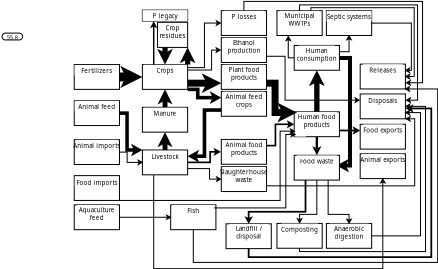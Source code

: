 <?xml version="1.0" encoding="UTF-8"?>
<dia:diagram xmlns:dia="http://www.lysator.liu.se/~alla/dia/">
  <dia:layer name="Background" visible="true" connectable="true" active="true">
    <dia:object type="Standard - ZigZagLine" version="1" id="O0">
      <dia:attribute name="obj_pos">
        <dia:point val="35.007,3.463"/>
      </dia:attribute>
      <dia:attribute name="obj_bb">
        <dia:rectangle val="34.766,3.363;35.633,9.192"/>
      </dia:attribute>
      <dia:attribute name="orth_points">
        <dia:point val="35.007,3.463"/>
        <dia:point val="35.007,3.47"/>
        <dia:point val="35.533,3.47"/>
        <dia:point val="35.533,8.847"/>
        <dia:point val="34.866,8.847"/>
      </dia:attribute>
      <dia:attribute name="orth_orient">
        <dia:enum val="1"/>
        <dia:enum val="0"/>
        <dia:enum val="1"/>
        <dia:enum val="0"/>
      </dia:attribute>
      <dia:attribute name="autorouting">
        <dia:boolean val="false"/>
      </dia:attribute>
      <dia:attribute name="line_width">
        <dia:real val="0.2"/>
      </dia:attribute>
      <dia:attribute name="end_arrow">
        <dia:enum val="22"/>
      </dia:attribute>
      <dia:attribute name="end_arrow_length">
        <dia:real val="0.2"/>
      </dia:attribute>
      <dia:attribute name="end_arrow_width">
        <dia:real val="0.222"/>
      </dia:attribute>
      <dia:connections>
        <dia:connection handle="0" to="O116" connection="8"/>
        <dia:connection handle="1" to="O119" connection="15"/>
      </dia:connections>
    </dia:object>
    <dia:object type="Standard - ZigZagLine" version="1" id="O1">
      <dia:attribute name="obj_pos">
        <dia:point val="27.337,3.951"/>
      </dia:attribute>
      <dia:attribute name="obj_bb">
        <dia:rectangle val="27.316,1.564;29.119,3.972"/>
      </dia:attribute>
      <dia:attribute name="orth_points">
        <dia:point val="27.337,3.951"/>
        <dia:point val="28.256,3.951"/>
        <dia:point val="28.256,1.723"/>
        <dia:point val="29.098,1.723"/>
      </dia:attribute>
      <dia:attribute name="orth_orient">
        <dia:enum val="0"/>
        <dia:enum val="1"/>
        <dia:enum val="0"/>
      </dia:attribute>
      <dia:attribute name="autorouting">
        <dia:boolean val="false"/>
      </dia:attribute>
      <dia:attribute name="line_width">
        <dia:real val="0.041"/>
      </dia:attribute>
      <dia:attribute name="end_arrow">
        <dia:enum val="22"/>
      </dia:attribute>
      <dia:attribute name="end_arrow_length">
        <dia:real val="0.2"/>
      </dia:attribute>
      <dia:attribute name="end_arrow_width">
        <dia:real val="0.222"/>
      </dia:attribute>
      <dia:connections>
        <dia:connection handle="0" to="O66" connection="6"/>
        <dia:connection handle="1" to="O25" connection="7"/>
      </dia:connections>
    </dia:object>
    <dia:object type="Standard - ZigZagLine" version="1" id="O2">
      <dia:attribute name="obj_pos">
        <dia:point val="31.361,9.836"/>
      </dia:attribute>
      <dia:attribute name="obj_bb">
        <dia:rectangle val="31.346,6.363;38.784,9.878"/>
      </dia:attribute>
      <dia:attribute name="orth_points">
        <dia:point val="31.361,9.836"/>
        <dia:point val="31.361,9.863"/>
        <dia:point val="38.769,9.863"/>
        <dia:point val="38.769,6.51"/>
        <dia:point val="38.305,6.51"/>
      </dia:attribute>
      <dia:attribute name="orth_orient">
        <dia:enum val="1"/>
        <dia:enum val="0"/>
        <dia:enum val="1"/>
        <dia:enum val="0"/>
      </dia:attribute>
      <dia:attribute name="autorouting">
        <dia:boolean val="false"/>
      </dia:attribute>
      <dia:attribute name="line_width">
        <dia:real val="0.031"/>
      </dia:attribute>
      <dia:attribute name="end_arrow">
        <dia:enum val="22"/>
      </dia:attribute>
      <dia:attribute name="end_arrow_length">
        <dia:real val="0.2"/>
      </dia:attribute>
      <dia:attribute name="end_arrow_width">
        <dia:real val="0.222"/>
      </dia:attribute>
      <dia:connections>
        <dia:connection handle="0" to="O111" connection="10"/>
        <dia:connection handle="1" to="O42" connection="15"/>
      </dia:connections>
    </dia:object>
    <dia:object type="Flowchart - Box" version="0" id="O3">
      <dia:attribute name="obj_pos">
        <dia:point val="25.907,1.7"/>
      </dia:attribute>
      <dia:attribute name="obj_bb">
        <dia:rectangle val="25.887,1.68;27.436,2.961"/>
      </dia:attribute>
      <dia:attribute name="elem_corner">
        <dia:point val="25.907,1.7"/>
      </dia:attribute>
      <dia:attribute name="elem_width">
        <dia:real val="1.509"/>
      </dia:attribute>
      <dia:attribute name="elem_height">
        <dia:real val="1.241"/>
      </dia:attribute>
      <dia:attribute name="border_width">
        <dia:real val="0.04"/>
      </dia:attribute>
      <dia:attribute name="show_background">
        <dia:boolean val="false"/>
      </dia:attribute>
      <dia:attribute name="padding">
        <dia:real val="0.5"/>
      </dia:attribute>
      <dia:attribute name="text">
        <dia:composite type="text">
          <dia:attribute name="string">
            <dia:string>##</dia:string>
          </dia:attribute>
          <dia:attribute name="font">
            <dia:font family="sans" style="0" name="Helvetica"/>
          </dia:attribute>
          <dia:attribute name="height">
            <dia:real val="0.201"/>
          </dia:attribute>
          <dia:attribute name="pos">
            <dia:point val="26.936,2.365"/>
          </dia:attribute>
          <dia:attribute name="color">
            <dia:color val="#000000ff"/>
          </dia:attribute>
          <dia:attribute name="alignment">
            <dia:enum val="2"/>
          </dia:attribute>
        </dia:composite>
      </dia:attribute>
    </dia:object>
    <dia:object type="Flowchart - Box" version="0" id="O4">
      <dia:attribute name="obj_pos">
        <dia:point val="25.978,1.74"/>
      </dia:attribute>
      <dia:attribute name="obj_bb">
        <dia:rectangle val="25.978,1.74;27.348,2.528"/>
      </dia:attribute>
      <dia:attribute name="elem_corner">
        <dia:point val="25.978,1.74"/>
      </dia:attribute>
      <dia:attribute name="elem_width">
        <dia:real val="1.369"/>
      </dia:attribute>
      <dia:attribute name="elem_height">
        <dia:real val="0.788"/>
      </dia:attribute>
      <dia:attribute name="border_width">
        <dia:real val="1.175e-38"/>
      </dia:attribute>
      <dia:attribute name="border_color">
        <dia:color val="#ffffffff"/>
      </dia:attribute>
      <dia:attribute name="show_background">
        <dia:boolean val="false"/>
      </dia:attribute>
      <dia:attribute name="padding">
        <dia:real val="0"/>
      </dia:attribute>
      <dia:attribute name="text">
        <dia:composite type="text">
          <dia:attribute name="string">
            <dia:string>#Crop
residues#</dia:string>
          </dia:attribute>
          <dia:attribute name="font">
            <dia:font family="sans" style="0" name="Helvetica"/>
          </dia:attribute>
          <dia:attribute name="height">
            <dia:real val="0.388"/>
          </dia:attribute>
          <dia:attribute name="pos">
            <dia:point val="26.663,2.027"/>
          </dia:attribute>
          <dia:attribute name="color">
            <dia:color val="#000000ff"/>
          </dia:attribute>
          <dia:attribute name="alignment">
            <dia:enum val="1"/>
          </dia:attribute>
        </dia:composite>
      </dia:attribute>
      <dia:attribute name="text_fitting">
        <dia:enum val="0"/>
      </dia:attribute>
    </dia:object>
    <dia:object type="Standard - Text" version="1" id="O5">
      <dia:attribute name="obj_pos">
        <dia:point val="26.662,2.32"/>
      </dia:attribute>
      <dia:attribute name="obj_bb">
        <dia:rectangle val="26.662,1.741;26.662,2.456"/>
      </dia:attribute>
      <dia:attribute name="text">
        <dia:composite type="text">
          <dia:attribute name="string">
            <dia:string>##</dia:string>
          </dia:attribute>
          <dia:attribute name="font">
            <dia:font family="sans" style="0" name="Helvetica"/>
          </dia:attribute>
          <dia:attribute name="height">
            <dia:real val="0.8"/>
          </dia:attribute>
          <dia:attribute name="pos">
            <dia:point val="26.662,2.32"/>
          </dia:attribute>
          <dia:attribute name="color">
            <dia:color val="#000000ff"/>
          </dia:attribute>
          <dia:attribute name="alignment">
            <dia:enum val="0"/>
          </dia:attribute>
        </dia:composite>
      </dia:attribute>
      <dia:attribute name="valign">
        <dia:enum val="3"/>
      </dia:attribute>
      <dia:connections>
        <dia:connection handle="0" to="O3" connection="16"/>
      </dia:connections>
    </dia:object>
    <dia:object type="Standard - Text" version="1" id="O6">
      <dia:attribute name="obj_pos">
        <dia:point val="22.877,4.419"/>
      </dia:attribute>
      <dia:attribute name="obj_bb">
        <dia:rectangle val="22.877,3.839;22.877,4.554"/>
      </dia:attribute>
      <dia:attribute name="text">
        <dia:composite type="text">
          <dia:attribute name="string">
            <dia:string>##</dia:string>
          </dia:attribute>
          <dia:attribute name="font">
            <dia:font family="sans" style="0" name="Helvetica"/>
          </dia:attribute>
          <dia:attribute name="height">
            <dia:real val="0.8"/>
          </dia:attribute>
          <dia:attribute name="pos">
            <dia:point val="22.877,4.419"/>
          </dia:attribute>
          <dia:attribute name="color">
            <dia:color val="#000000ff"/>
          </dia:attribute>
          <dia:attribute name="alignment">
            <dia:enum val="0"/>
          </dia:attribute>
        </dia:composite>
      </dia:attribute>
      <dia:attribute name="valign">
        <dia:enum val="3"/>
      </dia:attribute>
    </dia:object>
    <dia:object type="Standard - Text" version="1" id="O7">
      <dia:attribute name="obj_pos">
        <dia:point val="22.877,10.126"/>
      </dia:attribute>
      <dia:attribute name="obj_bb">
        <dia:rectangle val="22.877,9.546;22.877,10.261"/>
      </dia:attribute>
      <dia:attribute name="text">
        <dia:composite type="text">
          <dia:attribute name="string">
            <dia:string>##</dia:string>
          </dia:attribute>
          <dia:attribute name="font">
            <dia:font family="sans" style="0" name="Helvetica"/>
          </dia:attribute>
          <dia:attribute name="height">
            <dia:real val="0.8"/>
          </dia:attribute>
          <dia:attribute name="pos">
            <dia:point val="22.877,10.126"/>
          </dia:attribute>
          <dia:attribute name="color">
            <dia:color val="#000000ff"/>
          </dia:attribute>
          <dia:attribute name="alignment">
            <dia:enum val="0"/>
          </dia:attribute>
        </dia:composite>
      </dia:attribute>
      <dia:attribute name="valign">
        <dia:enum val="3"/>
      </dia:attribute>
    </dia:object>
    <dia:object type="Standard - Text" version="1" id="O8">
      <dia:attribute name="obj_pos">
        <dia:point val="22.877,6.227"/>
      </dia:attribute>
      <dia:attribute name="obj_bb">
        <dia:rectangle val="22.877,5.648;22.877,6.363"/>
      </dia:attribute>
      <dia:attribute name="text">
        <dia:composite type="text">
          <dia:attribute name="string">
            <dia:string>##</dia:string>
          </dia:attribute>
          <dia:attribute name="font">
            <dia:font family="sans" style="0" name="Helvetica"/>
          </dia:attribute>
          <dia:attribute name="height">
            <dia:real val="0.8"/>
          </dia:attribute>
          <dia:attribute name="pos">
            <dia:point val="22.877,6.227"/>
          </dia:attribute>
          <dia:attribute name="color">
            <dia:color val="#000000ff"/>
          </dia:attribute>
          <dia:attribute name="alignment">
            <dia:enum val="0"/>
          </dia:attribute>
        </dia:composite>
      </dia:attribute>
      <dia:attribute name="valign">
        <dia:enum val="3"/>
      </dia:attribute>
    </dia:object>
    <dia:object type="Standard - Text" version="1" id="O9">
      <dia:attribute name="obj_pos">
        <dia:point val="22.877,8.176"/>
      </dia:attribute>
      <dia:attribute name="obj_bb">
        <dia:rectangle val="22.877,7.596;22.877,8.311"/>
      </dia:attribute>
      <dia:attribute name="text">
        <dia:composite type="text">
          <dia:attribute name="string">
            <dia:string>##</dia:string>
          </dia:attribute>
          <dia:attribute name="font">
            <dia:font family="sans" style="0" name="Helvetica"/>
          </dia:attribute>
          <dia:attribute name="height">
            <dia:real val="0.8"/>
          </dia:attribute>
          <dia:attribute name="pos">
            <dia:point val="22.877,8.176"/>
          </dia:attribute>
          <dia:attribute name="color">
            <dia:color val="#000000ff"/>
          </dia:attribute>
          <dia:attribute name="alignment">
            <dia:enum val="0"/>
          </dia:attribute>
        </dia:composite>
      </dia:attribute>
      <dia:attribute name="valign">
        <dia:enum val="3"/>
      </dia:attribute>
    </dia:object>
    <dia:object type="Standard - Text" version="1" id="O10">
      <dia:attribute name="obj_pos">
        <dia:point val="27.699,11.434"/>
      </dia:attribute>
      <dia:attribute name="obj_bb">
        <dia:rectangle val="27.699,10.854;27.699,11.569"/>
      </dia:attribute>
      <dia:attribute name="text">
        <dia:composite type="text">
          <dia:attribute name="string">
            <dia:string>##</dia:string>
          </dia:attribute>
          <dia:attribute name="font">
            <dia:font family="sans" style="0" name="Helvetica"/>
          </dia:attribute>
          <dia:attribute name="height">
            <dia:real val="0.8"/>
          </dia:attribute>
          <dia:attribute name="pos">
            <dia:point val="27.699,11.434"/>
          </dia:attribute>
          <dia:attribute name="color">
            <dia:color val="#000000ff"/>
          </dia:attribute>
          <dia:attribute name="alignment">
            <dia:enum val="0"/>
          </dia:attribute>
        </dia:composite>
      </dia:attribute>
      <dia:attribute name="valign">
        <dia:enum val="3"/>
      </dia:attribute>
      <dia:connections>
        <dia:connection handle="0" to="O98" connection="16"/>
      </dia:connections>
    </dia:object>
    <dia:object type="Standard - Text" version="1" id="O11">
      <dia:attribute name="obj_pos">
        <dia:point val="26.285,8.69"/>
      </dia:attribute>
      <dia:attribute name="obj_bb">
        <dia:rectangle val="26.285,8.111;26.285,8.826"/>
      </dia:attribute>
      <dia:attribute name="text">
        <dia:composite type="text">
          <dia:attribute name="string">
            <dia:string>##</dia:string>
          </dia:attribute>
          <dia:attribute name="font">
            <dia:font family="sans" style="0" name="Helvetica"/>
          </dia:attribute>
          <dia:attribute name="height">
            <dia:real val="0.8"/>
          </dia:attribute>
          <dia:attribute name="pos">
            <dia:point val="26.285,8.69"/>
          </dia:attribute>
          <dia:attribute name="color">
            <dia:color val="#000000ff"/>
          </dia:attribute>
          <dia:attribute name="alignment">
            <dia:enum val="0"/>
          </dia:attribute>
        </dia:composite>
      </dia:attribute>
      <dia:attribute name="valign">
        <dia:enum val="3"/>
      </dia:attribute>
      <dia:connections>
        <dia:connection handle="0" to="O105" connection="16"/>
      </dia:connections>
    </dia:object>
    <dia:object type="Standard - Text" version="1" id="O12">
      <dia:attribute name="obj_pos">
        <dia:point val="30.32,3.546"/>
      </dia:attribute>
      <dia:attribute name="obj_bb">
        <dia:rectangle val="30.32,2.967;30.32,3.682"/>
      </dia:attribute>
      <dia:attribute name="text">
        <dia:composite type="text">
          <dia:attribute name="string">
            <dia:string>##</dia:string>
          </dia:attribute>
          <dia:attribute name="font">
            <dia:font family="sans" style="0" name="Helvetica"/>
          </dia:attribute>
          <dia:attribute name="height">
            <dia:real val="0.8"/>
          </dia:attribute>
          <dia:attribute name="pos">
            <dia:point val="30.32,3.546"/>
          </dia:attribute>
          <dia:attribute name="color">
            <dia:color val="#000000ff"/>
          </dia:attribute>
          <dia:attribute name="alignment">
            <dia:enum val="0"/>
          </dia:attribute>
        </dia:composite>
      </dia:attribute>
      <dia:attribute name="valign">
        <dia:enum val="3"/>
      </dia:attribute>
    </dia:object>
    <dia:object type="Standard - Text" version="1" id="O13">
      <dia:attribute name="obj_pos">
        <dia:point val="30.23,5.764"/>
      </dia:attribute>
      <dia:attribute name="obj_bb">
        <dia:rectangle val="30.23,5.184;30.23,5.899"/>
      </dia:attribute>
      <dia:attribute name="text">
        <dia:composite type="text">
          <dia:attribute name="string">
            <dia:string>##</dia:string>
          </dia:attribute>
          <dia:attribute name="font">
            <dia:font family="sans" style="0" name="Helvetica"/>
          </dia:attribute>
          <dia:attribute name="height">
            <dia:real val="0.8"/>
          </dia:attribute>
          <dia:attribute name="pos">
            <dia:point val="30.23,5.764"/>
          </dia:attribute>
          <dia:attribute name="color">
            <dia:color val="#000000ff"/>
          </dia:attribute>
          <dia:attribute name="alignment">
            <dia:enum val="0"/>
          </dia:attribute>
        </dia:composite>
      </dia:attribute>
      <dia:attribute name="valign">
        <dia:enum val="3"/>
      </dia:attribute>
      <dia:connections>
        <dia:connection handle="0" to="O109" connection="16"/>
      </dia:connections>
    </dia:object>
    <dia:object type="Standard - Text" version="1" id="O14">
      <dia:attribute name="obj_pos">
        <dia:point val="30.23,8.162"/>
      </dia:attribute>
      <dia:attribute name="obj_bb">
        <dia:rectangle val="30.23,7.583;30.23,8.298"/>
      </dia:attribute>
      <dia:attribute name="text">
        <dia:composite type="text">
          <dia:attribute name="string">
            <dia:string>##</dia:string>
          </dia:attribute>
          <dia:attribute name="font">
            <dia:font family="sans" style="0" name="Helvetica"/>
          </dia:attribute>
          <dia:attribute name="height">
            <dia:real val="0.8"/>
          </dia:attribute>
          <dia:attribute name="pos">
            <dia:point val="30.23,8.162"/>
          </dia:attribute>
          <dia:attribute name="color">
            <dia:color val="#000000ff"/>
          </dia:attribute>
          <dia:attribute name="alignment">
            <dia:enum val="0"/>
          </dia:attribute>
        </dia:composite>
      </dia:attribute>
      <dia:attribute name="valign">
        <dia:enum val="3"/>
      </dia:attribute>
      <dia:connections>
        <dia:connection handle="0" to="O107" connection="16"/>
      </dia:connections>
    </dia:object>
    <dia:object type="Flowchart - Box" version="0" id="O15">
      <dia:attribute name="obj_pos">
        <dia:point val="31.881,1.103"/>
      </dia:attribute>
      <dia:attribute name="obj_bb">
        <dia:rectangle val="31.861,1.083;34.163,2.364"/>
      </dia:attribute>
      <dia:attribute name="elem_corner">
        <dia:point val="31.881,1.103"/>
      </dia:attribute>
      <dia:attribute name="elem_width">
        <dia:real val="2.262"/>
      </dia:attribute>
      <dia:attribute name="elem_height">
        <dia:real val="1.241"/>
      </dia:attribute>
      <dia:attribute name="border_width">
        <dia:real val="0.04"/>
      </dia:attribute>
      <dia:attribute name="show_background">
        <dia:boolean val="false"/>
      </dia:attribute>
      <dia:attribute name="padding">
        <dia:real val="0.5"/>
      </dia:attribute>
      <dia:attribute name="text">
        <dia:composite type="text">
          <dia:attribute name="string">
            <dia:string>##</dia:string>
          </dia:attribute>
          <dia:attribute name="font">
            <dia:font family="sans" style="0" name="Helvetica"/>
          </dia:attribute>
          <dia:attribute name="height">
            <dia:real val="0.201"/>
          </dia:attribute>
          <dia:attribute name="pos">
            <dia:point val="33.663,1.768"/>
          </dia:attribute>
          <dia:attribute name="color">
            <dia:color val="#000000ff"/>
          </dia:attribute>
          <dia:attribute name="alignment">
            <dia:enum val="2"/>
          </dia:attribute>
        </dia:composite>
      </dia:attribute>
    </dia:object>
    <dia:object type="Flowchart - Box" version="0" id="O16">
      <dia:attribute name="obj_pos">
        <dia:point val="32.032,1.137"/>
      </dia:attribute>
      <dia:attribute name="obj_bb">
        <dia:rectangle val="32.032,1.137;33.985,1.925"/>
      </dia:attribute>
      <dia:attribute name="elem_corner">
        <dia:point val="32.032,1.137"/>
      </dia:attribute>
      <dia:attribute name="elem_width">
        <dia:real val="1.953"/>
      </dia:attribute>
      <dia:attribute name="elem_height">
        <dia:real val="0.788"/>
      </dia:attribute>
      <dia:attribute name="border_width">
        <dia:real val="1.175e-38"/>
      </dia:attribute>
      <dia:attribute name="border_color">
        <dia:color val="#ffffffff"/>
      </dia:attribute>
      <dia:attribute name="show_background">
        <dia:boolean val="false"/>
      </dia:attribute>
      <dia:attribute name="padding">
        <dia:real val="0"/>
      </dia:attribute>
      <dia:attribute name="text">
        <dia:composite type="text">
          <dia:attribute name="string">
            <dia:string>#Municipal
WWTPs#</dia:string>
          </dia:attribute>
          <dia:attribute name="font">
            <dia:font family="sans" style="0" name="Helvetica"/>
          </dia:attribute>
          <dia:attribute name="height">
            <dia:real val="0.388"/>
          </dia:attribute>
          <dia:attribute name="pos">
            <dia:point val="33.008,1.424"/>
          </dia:attribute>
          <dia:attribute name="color">
            <dia:color val="#000000ff"/>
          </dia:attribute>
          <dia:attribute name="alignment">
            <dia:enum val="1"/>
          </dia:attribute>
        </dia:composite>
      </dia:attribute>
      <dia:attribute name="text_fitting">
        <dia:enum val="0"/>
      </dia:attribute>
    </dia:object>
    <dia:object type="Standard - Text" version="1" id="O17">
      <dia:attribute name="obj_pos">
        <dia:point val="33.012,1.723"/>
      </dia:attribute>
      <dia:attribute name="obj_bb">
        <dia:rectangle val="33.012,1.144;33.012,1.859"/>
      </dia:attribute>
      <dia:attribute name="text">
        <dia:composite type="text">
          <dia:attribute name="string">
            <dia:string>##</dia:string>
          </dia:attribute>
          <dia:attribute name="font">
            <dia:font family="sans" style="0" name="Helvetica"/>
          </dia:attribute>
          <dia:attribute name="height">
            <dia:real val="0.8"/>
          </dia:attribute>
          <dia:attribute name="pos">
            <dia:point val="33.012,1.723"/>
          </dia:attribute>
          <dia:attribute name="color">
            <dia:color val="#000000ff"/>
          </dia:attribute>
          <dia:attribute name="alignment">
            <dia:enum val="0"/>
          </dia:attribute>
        </dia:composite>
      </dia:attribute>
      <dia:attribute name="valign">
        <dia:enum val="3"/>
      </dia:attribute>
      <dia:connections>
        <dia:connection handle="0" to="O15" connection="16"/>
      </dia:connections>
    </dia:object>
    <dia:object type="Flowchart - Box" version="0" id="O18">
      <dia:attribute name="obj_pos">
        <dia:point val="34.355,1.103"/>
      </dia:attribute>
      <dia:attribute name="obj_bb">
        <dia:rectangle val="34.334,1.083;36.637,2.364"/>
      </dia:attribute>
      <dia:attribute name="elem_corner">
        <dia:point val="34.355,1.103"/>
      </dia:attribute>
      <dia:attribute name="elem_width">
        <dia:real val="2.262"/>
      </dia:attribute>
      <dia:attribute name="elem_height">
        <dia:real val="1.241"/>
      </dia:attribute>
      <dia:attribute name="border_width">
        <dia:real val="0.04"/>
      </dia:attribute>
      <dia:attribute name="show_background">
        <dia:boolean val="false"/>
      </dia:attribute>
      <dia:attribute name="padding">
        <dia:real val="0.5"/>
      </dia:attribute>
      <dia:attribute name="text">
        <dia:composite type="text">
          <dia:attribute name="string">
            <dia:string>##</dia:string>
          </dia:attribute>
          <dia:attribute name="font">
            <dia:font family="sans" style="0" name="Helvetica"/>
          </dia:attribute>
          <dia:attribute name="height">
            <dia:real val="0.201"/>
          </dia:attribute>
          <dia:attribute name="pos">
            <dia:point val="36.137,1.768"/>
          </dia:attribute>
          <dia:attribute name="color">
            <dia:color val="#000000ff"/>
          </dia:attribute>
          <dia:attribute name="alignment">
            <dia:enum val="2"/>
          </dia:attribute>
        </dia:composite>
      </dia:attribute>
    </dia:object>
    <dia:object type="Flowchart - Box" version="0" id="O19">
      <dia:attribute name="obj_pos">
        <dia:point val="34.387,1.136"/>
      </dia:attribute>
      <dia:attribute name="obj_bb">
        <dia:rectangle val="34.387,1.136;36.585,1.615"/>
      </dia:attribute>
      <dia:attribute name="elem_corner">
        <dia:point val="34.387,1.136"/>
      </dia:attribute>
      <dia:attribute name="elem_width">
        <dia:real val="2.198"/>
      </dia:attribute>
      <dia:attribute name="elem_height">
        <dia:real val="0.479"/>
      </dia:attribute>
      <dia:attribute name="border_width">
        <dia:real val="1.175e-38"/>
      </dia:attribute>
      <dia:attribute name="border_color">
        <dia:color val="#ffffffff"/>
      </dia:attribute>
      <dia:attribute name="show_background">
        <dia:boolean val="false"/>
      </dia:attribute>
      <dia:attribute name="padding">
        <dia:real val="0.2"/>
      </dia:attribute>
      <dia:attribute name="text">
        <dia:composite type="text">
          <dia:attribute name="string">
            <dia:string>#Septic systems#</dia:string>
          </dia:attribute>
          <dia:attribute name="font">
            <dia:font family="sans" style="0" name="Helvetica"/>
          </dia:attribute>
          <dia:attribute name="height">
            <dia:real val="0.388"/>
          </dia:attribute>
          <dia:attribute name="pos">
            <dia:point val="35.486,1.463"/>
          </dia:attribute>
          <dia:attribute name="color">
            <dia:color val="#000000ff"/>
          </dia:attribute>
          <dia:attribute name="alignment">
            <dia:enum val="1"/>
          </dia:attribute>
        </dia:composite>
      </dia:attribute>
      <dia:attribute name="text_fitting">
        <dia:enum val="0"/>
      </dia:attribute>
    </dia:object>
    <dia:object type="Standard - Text" version="1" id="O20">
      <dia:attribute name="obj_pos">
        <dia:point val="35.486,1.723"/>
      </dia:attribute>
      <dia:attribute name="obj_bb">
        <dia:rectangle val="35.486,1.144;35.486,1.859"/>
      </dia:attribute>
      <dia:attribute name="text">
        <dia:composite type="text">
          <dia:attribute name="string">
            <dia:string>##</dia:string>
          </dia:attribute>
          <dia:attribute name="font">
            <dia:font family="sans" style="0" name="Helvetica"/>
          </dia:attribute>
          <dia:attribute name="height">
            <dia:real val="0.8"/>
          </dia:attribute>
          <dia:attribute name="pos">
            <dia:point val="35.486,1.723"/>
          </dia:attribute>
          <dia:attribute name="color">
            <dia:color val="#000000ff"/>
          </dia:attribute>
          <dia:attribute name="alignment">
            <dia:enum val="0"/>
          </dia:attribute>
        </dia:composite>
      </dia:attribute>
      <dia:attribute name="valign">
        <dia:enum val="3"/>
      </dia:attribute>
      <dia:connections>
        <dia:connection handle="0" to="O18" connection="16"/>
      </dia:connections>
    </dia:object>
    <dia:object type="Standard - Text" version="1" id="O21">
      <dia:attribute name="obj_pos">
        <dia:point val="33.415,6.222"/>
      </dia:attribute>
      <dia:attribute name="obj_bb">
        <dia:rectangle val="33.415,5.643;33.415,6.358"/>
      </dia:attribute>
      <dia:attribute name="text">
        <dia:composite type="text">
          <dia:attribute name="string">
            <dia:string>##</dia:string>
          </dia:attribute>
          <dia:attribute name="font">
            <dia:font family="sans" style="0" name="Helvetica"/>
          </dia:attribute>
          <dia:attribute name="height">
            <dia:real val="0.8"/>
          </dia:attribute>
          <dia:attribute name="pos">
            <dia:point val="33.415,6.222"/>
          </dia:attribute>
          <dia:attribute name="color">
            <dia:color val="#000000ff"/>
          </dia:attribute>
          <dia:attribute name="alignment">
            <dia:enum val="0"/>
          </dia:attribute>
        </dia:composite>
      </dia:attribute>
      <dia:attribute name="valign">
        <dia:enum val="3"/>
      </dia:attribute>
    </dia:object>
    <dia:object type="Standard - Text" version="1" id="O22">
      <dia:attribute name="obj_pos">
        <dia:point val="35.068,3.976"/>
      </dia:attribute>
      <dia:attribute name="obj_bb">
        <dia:rectangle val="35.068,3.397;35.068,4.112"/>
      </dia:attribute>
      <dia:attribute name="text">
        <dia:composite type="text">
          <dia:attribute name="string">
            <dia:string>##</dia:string>
          </dia:attribute>
          <dia:attribute name="font">
            <dia:font family="sans" style="0" name="Helvetica"/>
          </dia:attribute>
          <dia:attribute name="height">
            <dia:real val="0.8"/>
          </dia:attribute>
          <dia:attribute name="pos">
            <dia:point val="35.068,3.976"/>
          </dia:attribute>
          <dia:attribute name="color">
            <dia:color val="#000000ff"/>
          </dia:attribute>
          <dia:attribute name="alignment">
            <dia:enum val="0"/>
          </dia:attribute>
        </dia:composite>
      </dia:attribute>
      <dia:attribute name="valign">
        <dia:enum val="3"/>
      </dia:attribute>
    </dia:object>
    <dia:object type="Standard - Text" version="1" id="O23">
      <dia:attribute name="obj_pos">
        <dia:point val="33.876,3.463"/>
      </dia:attribute>
      <dia:attribute name="obj_bb">
        <dia:rectangle val="33.876,2.884;33.876,3.599"/>
      </dia:attribute>
      <dia:attribute name="text">
        <dia:composite type="text">
          <dia:attribute name="string">
            <dia:string>##</dia:string>
          </dia:attribute>
          <dia:attribute name="font">
            <dia:font family="sans" style="0" name="Helvetica"/>
          </dia:attribute>
          <dia:attribute name="height">
            <dia:real val="0.8"/>
          </dia:attribute>
          <dia:attribute name="pos">
            <dia:point val="33.876,3.463"/>
          </dia:attribute>
          <dia:attribute name="color">
            <dia:color val="#000000ff"/>
          </dia:attribute>
          <dia:attribute name="alignment">
            <dia:enum val="0"/>
          </dia:attribute>
        </dia:composite>
      </dia:attribute>
      <dia:attribute name="valign">
        <dia:enum val="3"/>
      </dia:attribute>
      <dia:connections>
        <dia:connection handle="0" to="O116" connection="16"/>
      </dia:connections>
    </dia:object>
    <dia:object type="Standard - Text" version="1" id="O24">
      <dia:attribute name="obj_pos">
        <dia:point val="33.876,8.955"/>
      </dia:attribute>
      <dia:attribute name="obj_bb">
        <dia:rectangle val="33.876,8.375;33.876,9.09"/>
      </dia:attribute>
      <dia:attribute name="text">
        <dia:composite type="text">
          <dia:attribute name="string">
            <dia:string>##</dia:string>
          </dia:attribute>
          <dia:attribute name="font">
            <dia:font family="sans" style="0" name="Helvetica"/>
          </dia:attribute>
          <dia:attribute name="height">
            <dia:real val="0.8"/>
          </dia:attribute>
          <dia:attribute name="pos">
            <dia:point val="33.876,8.955"/>
          </dia:attribute>
          <dia:attribute name="color">
            <dia:color val="#000000ff"/>
          </dia:attribute>
          <dia:attribute name="alignment">
            <dia:enum val="0"/>
          </dia:attribute>
        </dia:composite>
      </dia:attribute>
      <dia:attribute name="valign">
        <dia:enum val="3"/>
      </dia:attribute>
      <dia:connections>
        <dia:connection handle="0" to="O118" connection="16"/>
      </dia:connections>
    </dia:object>
    <dia:object type="Flowchart - Box" version="0" id="O25">
      <dia:attribute name="obj_pos">
        <dia:point val="29.098,1.103"/>
      </dia:attribute>
      <dia:attribute name="obj_bb">
        <dia:rectangle val="29.078,1.083;31.38,2.364"/>
      </dia:attribute>
      <dia:attribute name="elem_corner">
        <dia:point val="29.098,1.103"/>
      </dia:attribute>
      <dia:attribute name="elem_width">
        <dia:real val="2.262"/>
      </dia:attribute>
      <dia:attribute name="elem_height">
        <dia:real val="1.241"/>
      </dia:attribute>
      <dia:attribute name="border_width">
        <dia:real val="0.04"/>
      </dia:attribute>
      <dia:attribute name="show_background">
        <dia:boolean val="false"/>
      </dia:attribute>
      <dia:attribute name="padding">
        <dia:real val="0.5"/>
      </dia:attribute>
      <dia:attribute name="text">
        <dia:composite type="text">
          <dia:attribute name="string">
            <dia:string>##</dia:string>
          </dia:attribute>
          <dia:attribute name="font">
            <dia:font family="sans" style="0" name="Helvetica"/>
          </dia:attribute>
          <dia:attribute name="height">
            <dia:real val="0.201"/>
          </dia:attribute>
          <dia:attribute name="pos">
            <dia:point val="30.88,1.768"/>
          </dia:attribute>
          <dia:attribute name="color">
            <dia:color val="#000000ff"/>
          </dia:attribute>
          <dia:attribute name="alignment">
            <dia:enum val="2"/>
          </dia:attribute>
        </dia:composite>
      </dia:attribute>
    </dia:object>
    <dia:object type="Flowchart - Box" version="0" id="O26">
      <dia:attribute name="obj_pos">
        <dia:point val="29.238,1.136"/>
      </dia:attribute>
      <dia:attribute name="obj_bb">
        <dia:rectangle val="29.238,1.136;31.223,1.615"/>
      </dia:attribute>
      <dia:attribute name="elem_corner">
        <dia:point val="29.238,1.136"/>
      </dia:attribute>
      <dia:attribute name="elem_width">
        <dia:real val="1.984"/>
      </dia:attribute>
      <dia:attribute name="elem_height">
        <dia:real val="0.479"/>
      </dia:attribute>
      <dia:attribute name="border_width">
        <dia:real val="1.175e-38"/>
      </dia:attribute>
      <dia:attribute name="border_color">
        <dia:color val="#ffffffff"/>
      </dia:attribute>
      <dia:attribute name="show_background">
        <dia:boolean val="false"/>
      </dia:attribute>
      <dia:attribute name="padding">
        <dia:real val="0.2"/>
      </dia:attribute>
      <dia:attribute name="text">
        <dia:composite type="text">
          <dia:attribute name="string">
            <dia:string>#P losses#</dia:string>
          </dia:attribute>
          <dia:attribute name="font">
            <dia:font family="sans" style="0" name="Helvetica"/>
          </dia:attribute>
          <dia:attribute name="height">
            <dia:real val="0.388"/>
          </dia:attribute>
          <dia:attribute name="pos">
            <dia:point val="30.23,1.463"/>
          </dia:attribute>
          <dia:attribute name="color">
            <dia:color val="#000000ff"/>
          </dia:attribute>
          <dia:attribute name="alignment">
            <dia:enum val="1"/>
          </dia:attribute>
        </dia:composite>
      </dia:attribute>
      <dia:attribute name="text_fitting">
        <dia:enum val="0"/>
      </dia:attribute>
    </dia:object>
    <dia:object type="Flowchart - Box" version="0" id="O27">
      <dia:attribute name="obj_pos">
        <dia:point val="25.154,1.076"/>
      </dia:attribute>
      <dia:attribute name="obj_bb">
        <dia:rectangle val="25.134,1.056;27.436,1.641"/>
      </dia:attribute>
      <dia:attribute name="elem_corner">
        <dia:point val="25.154,1.076"/>
      </dia:attribute>
      <dia:attribute name="elem_width">
        <dia:real val="2.262"/>
      </dia:attribute>
      <dia:attribute name="elem_height">
        <dia:real val="0.545"/>
      </dia:attribute>
      <dia:attribute name="border_width">
        <dia:real val="0.04"/>
      </dia:attribute>
      <dia:attribute name="show_background">
        <dia:boolean val="false"/>
      </dia:attribute>
      <dia:attribute name="padding">
        <dia:real val="0.5"/>
      </dia:attribute>
      <dia:attribute name="text">
        <dia:composite type="text">
          <dia:attribute name="string">
            <dia:string>##</dia:string>
          </dia:attribute>
          <dia:attribute name="font">
            <dia:font family="sans" style="0" name="Helvetica"/>
          </dia:attribute>
          <dia:attribute name="height">
            <dia:real val="0.201"/>
          </dia:attribute>
          <dia:attribute name="pos">
            <dia:point val="26.936,1.394"/>
          </dia:attribute>
          <dia:attribute name="color">
            <dia:color val="#000000ff"/>
          </dia:attribute>
          <dia:attribute name="alignment">
            <dia:enum val="2"/>
          </dia:attribute>
        </dia:composite>
      </dia:attribute>
      <dia:attribute name="text_fitting">
        <dia:enum val="0"/>
      </dia:attribute>
    </dia:object>
    <dia:object type="Flowchart - Box" version="0" id="O28">
      <dia:attribute name="obj_pos">
        <dia:point val="25.186,1.11"/>
      </dia:attribute>
      <dia:attribute name="obj_bb">
        <dia:rectangle val="25.186,1.11;27.384,1.589"/>
      </dia:attribute>
      <dia:attribute name="elem_corner">
        <dia:point val="25.186,1.11"/>
      </dia:attribute>
      <dia:attribute name="elem_width">
        <dia:real val="2.198"/>
      </dia:attribute>
      <dia:attribute name="elem_height">
        <dia:real val="0.479"/>
      </dia:attribute>
      <dia:attribute name="border_width">
        <dia:real val="1.175e-38"/>
      </dia:attribute>
      <dia:attribute name="border_color">
        <dia:color val="#ffffffff"/>
      </dia:attribute>
      <dia:attribute name="show_background">
        <dia:boolean val="false"/>
      </dia:attribute>
      <dia:attribute name="padding">
        <dia:real val="0.2"/>
      </dia:attribute>
      <dia:attribute name="text">
        <dia:composite type="text">
          <dia:attribute name="string">
            <dia:string>#P legacy#</dia:string>
          </dia:attribute>
          <dia:attribute name="font">
            <dia:font family="sans" style="0" name="Helvetica"/>
          </dia:attribute>
          <dia:attribute name="height">
            <dia:real val="0.388"/>
          </dia:attribute>
          <dia:attribute name="pos">
            <dia:point val="26.285,1.437"/>
          </dia:attribute>
          <dia:attribute name="color">
            <dia:color val="#000000ff"/>
          </dia:attribute>
          <dia:attribute name="alignment">
            <dia:enum val="1"/>
          </dia:attribute>
        </dia:composite>
      </dia:attribute>
      <dia:attribute name="text_fitting">
        <dia:enum val="0"/>
      </dia:attribute>
    </dia:object>
    <dia:object type="Standard - Text" version="1" id="O29">
      <dia:attribute name="obj_pos">
        <dia:point val="26.285,1.349"/>
      </dia:attribute>
      <dia:attribute name="obj_bb">
        <dia:rectangle val="26.285,0.769;26.285,1.484"/>
      </dia:attribute>
      <dia:attribute name="text">
        <dia:composite type="text">
          <dia:attribute name="string">
            <dia:string>##</dia:string>
          </dia:attribute>
          <dia:attribute name="font">
            <dia:font family="sans" style="0" name="Helvetica"/>
          </dia:attribute>
          <dia:attribute name="height">
            <dia:real val="0.8"/>
          </dia:attribute>
          <dia:attribute name="pos">
            <dia:point val="26.285,1.349"/>
          </dia:attribute>
          <dia:attribute name="color">
            <dia:color val="#000000ff"/>
          </dia:attribute>
          <dia:attribute name="alignment">
            <dia:enum val="0"/>
          </dia:attribute>
        </dia:composite>
      </dia:attribute>
      <dia:attribute name="valign">
        <dia:enum val="3"/>
      </dia:attribute>
      <dia:connections>
        <dia:connection handle="0" to="O27" connection="16"/>
      </dia:connections>
    </dia:object>
    <dia:object type="Flowchart - Box" version="0" id="O30">
      <dia:attribute name="obj_pos">
        <dia:point val="29.336,11.761"/>
      </dia:attribute>
      <dia:attribute name="obj_bb">
        <dia:rectangle val="29.316,11.741;31.619,13.022"/>
      </dia:attribute>
      <dia:attribute name="elem_corner">
        <dia:point val="29.336,11.761"/>
      </dia:attribute>
      <dia:attribute name="elem_width">
        <dia:real val="2.262"/>
      </dia:attribute>
      <dia:attribute name="elem_height">
        <dia:real val="1.241"/>
      </dia:attribute>
      <dia:attribute name="border_width">
        <dia:real val="0.04"/>
      </dia:attribute>
      <dia:attribute name="show_background">
        <dia:boolean val="false"/>
      </dia:attribute>
      <dia:attribute name="padding">
        <dia:real val="0.5"/>
      </dia:attribute>
      <dia:attribute name="text">
        <dia:composite type="text">
          <dia:attribute name="string">
            <dia:string>##</dia:string>
          </dia:attribute>
          <dia:attribute name="font">
            <dia:font family="sans" style="0" name="Helvetica"/>
          </dia:attribute>
          <dia:attribute name="height">
            <dia:real val="0.201"/>
          </dia:attribute>
          <dia:attribute name="pos">
            <dia:point val="31.119,12.427"/>
          </dia:attribute>
          <dia:attribute name="color">
            <dia:color val="#000000ff"/>
          </dia:attribute>
          <dia:attribute name="alignment">
            <dia:enum val="2"/>
          </dia:attribute>
        </dia:composite>
      </dia:attribute>
    </dia:object>
    <dia:object type="Flowchart - Box" version="0" id="O31">
      <dia:attribute name="obj_pos">
        <dia:point val="29.519,11.795"/>
      </dia:attribute>
      <dia:attribute name="obj_bb">
        <dia:rectangle val="29.519,11.795;31.422,12.533"/>
      </dia:attribute>
      <dia:attribute name="elem_corner">
        <dia:point val="29.519,11.795"/>
      </dia:attribute>
      <dia:attribute name="elem_width">
        <dia:real val="1.903"/>
      </dia:attribute>
      <dia:attribute name="elem_height">
        <dia:real val="0.738"/>
      </dia:attribute>
      <dia:attribute name="border_width">
        <dia:real val="1.175e-38"/>
      </dia:attribute>
      <dia:attribute name="border_color">
        <dia:color val="#ffffffff"/>
      </dia:attribute>
      <dia:attribute name="show_background">
        <dia:boolean val="false"/>
      </dia:attribute>
      <dia:attribute name="padding">
        <dia:real val="0.2"/>
      </dia:attribute>
      <dia:attribute name="text">
        <dia:composite type="text">
          <dia:attribute name="string">
            <dia:string>#Landfill /
disposal#</dia:string>
          </dia:attribute>
          <dia:attribute name="font">
            <dia:font family="sans" style="0" name="Helvetica"/>
          </dia:attribute>
          <dia:attribute name="height">
            <dia:real val="0.388"/>
          </dia:attribute>
          <dia:attribute name="pos">
            <dia:point val="30.47,12.057"/>
          </dia:attribute>
          <dia:attribute name="color">
            <dia:color val="#000000ff"/>
          </dia:attribute>
          <dia:attribute name="alignment">
            <dia:enum val="1"/>
          </dia:attribute>
        </dia:composite>
      </dia:attribute>
      <dia:attribute name="text_fitting">
        <dia:enum val="0"/>
      </dia:attribute>
    </dia:object>
    <dia:object type="Standard - Text" version="1" id="O32">
      <dia:attribute name="obj_pos">
        <dia:point val="30.467,12.382"/>
      </dia:attribute>
      <dia:attribute name="obj_bb">
        <dia:rectangle val="30.467,11.802;30.467,12.517"/>
      </dia:attribute>
      <dia:attribute name="text">
        <dia:composite type="text">
          <dia:attribute name="string">
            <dia:string>##</dia:string>
          </dia:attribute>
          <dia:attribute name="font">
            <dia:font family="sans" style="0" name="Helvetica"/>
          </dia:attribute>
          <dia:attribute name="height">
            <dia:real val="0.8"/>
          </dia:attribute>
          <dia:attribute name="pos">
            <dia:point val="30.467,12.382"/>
          </dia:attribute>
          <dia:attribute name="color">
            <dia:color val="#000000ff"/>
          </dia:attribute>
          <dia:attribute name="alignment">
            <dia:enum val="0"/>
          </dia:attribute>
        </dia:composite>
      </dia:attribute>
      <dia:attribute name="valign">
        <dia:enum val="3"/>
      </dia:attribute>
      <dia:connections>
        <dia:connection handle="0" to="O30" connection="16"/>
      </dia:connections>
    </dia:object>
    <dia:object type="Flowchart - Box" version="0" id="O33">
      <dia:attribute name="obj_pos">
        <dia:point val="31.881,11.742"/>
      </dia:attribute>
      <dia:attribute name="obj_bb">
        <dia:rectangle val="31.861,11.722;34.163,13.003"/>
      </dia:attribute>
      <dia:attribute name="elem_corner">
        <dia:point val="31.881,11.742"/>
      </dia:attribute>
      <dia:attribute name="elem_width">
        <dia:real val="2.262"/>
      </dia:attribute>
      <dia:attribute name="elem_height">
        <dia:real val="1.241"/>
      </dia:attribute>
      <dia:attribute name="border_width">
        <dia:real val="0.04"/>
      </dia:attribute>
      <dia:attribute name="show_background">
        <dia:boolean val="false"/>
      </dia:attribute>
      <dia:attribute name="padding">
        <dia:real val="0.5"/>
      </dia:attribute>
      <dia:attribute name="text">
        <dia:composite type="text">
          <dia:attribute name="string">
            <dia:string>##</dia:string>
          </dia:attribute>
          <dia:attribute name="font">
            <dia:font family="sans" style="0" name="Helvetica"/>
          </dia:attribute>
          <dia:attribute name="height">
            <dia:real val="0.201"/>
          </dia:attribute>
          <dia:attribute name="pos">
            <dia:point val="33.663,12.407"/>
          </dia:attribute>
          <dia:attribute name="color">
            <dia:color val="#000000ff"/>
          </dia:attribute>
          <dia:attribute name="alignment">
            <dia:enum val="2"/>
          </dia:attribute>
        </dia:composite>
      </dia:attribute>
    </dia:object>
    <dia:object type="Flowchart - Box" version="0" id="O34">
      <dia:attribute name="obj_pos">
        <dia:point val="32.117,11.775"/>
      </dia:attribute>
      <dia:attribute name="obj_bb">
        <dia:rectangle val="32.117,11.775;33.91,12.254"/>
      </dia:attribute>
      <dia:attribute name="elem_corner">
        <dia:point val="32.117,11.775"/>
      </dia:attribute>
      <dia:attribute name="elem_width">
        <dia:real val="1.793"/>
      </dia:attribute>
      <dia:attribute name="elem_height">
        <dia:real val="0.479"/>
      </dia:attribute>
      <dia:attribute name="border_width">
        <dia:real val="1.175e-38"/>
      </dia:attribute>
      <dia:attribute name="border_color">
        <dia:color val="#ffffffff"/>
      </dia:attribute>
      <dia:attribute name="show_background">
        <dia:boolean val="false"/>
      </dia:attribute>
      <dia:attribute name="padding">
        <dia:real val="0.2"/>
      </dia:attribute>
      <dia:attribute name="text">
        <dia:composite type="text">
          <dia:attribute name="string">
            <dia:string>#Composting#</dia:string>
          </dia:attribute>
          <dia:attribute name="font">
            <dia:font family="sans" style="0" name="Helvetica"/>
          </dia:attribute>
          <dia:attribute name="height">
            <dia:real val="0.388"/>
          </dia:attribute>
          <dia:attribute name="pos">
            <dia:point val="33.013,12.102"/>
          </dia:attribute>
          <dia:attribute name="color">
            <dia:color val="#000000ff"/>
          </dia:attribute>
          <dia:attribute name="alignment">
            <dia:enum val="1"/>
          </dia:attribute>
        </dia:composite>
      </dia:attribute>
      <dia:attribute name="text_fitting">
        <dia:enum val="0"/>
      </dia:attribute>
    </dia:object>
    <dia:object type="Standard - Text" version="1" id="O35">
      <dia:attribute name="obj_pos">
        <dia:point val="33.012,12.362"/>
      </dia:attribute>
      <dia:attribute name="obj_bb">
        <dia:rectangle val="33.012,11.783;33.012,12.498"/>
      </dia:attribute>
      <dia:attribute name="text">
        <dia:composite type="text">
          <dia:attribute name="string">
            <dia:string>##</dia:string>
          </dia:attribute>
          <dia:attribute name="font">
            <dia:font family="sans" style="0" name="Helvetica"/>
          </dia:attribute>
          <dia:attribute name="height">
            <dia:real val="0.8"/>
          </dia:attribute>
          <dia:attribute name="pos">
            <dia:point val="33.012,12.362"/>
          </dia:attribute>
          <dia:attribute name="color">
            <dia:color val="#000000ff"/>
          </dia:attribute>
          <dia:attribute name="alignment">
            <dia:enum val="0"/>
          </dia:attribute>
        </dia:composite>
      </dia:attribute>
      <dia:attribute name="valign">
        <dia:enum val="3"/>
      </dia:attribute>
      <dia:connections>
        <dia:connection handle="0" to="O33" connection="16"/>
      </dia:connections>
    </dia:object>
    <dia:object type="Flowchart - Box" version="0" id="O36">
      <dia:attribute name="obj_pos">
        <dia:point val="34.355,11.744"/>
      </dia:attribute>
      <dia:attribute name="obj_bb">
        <dia:rectangle val="34.334,11.724;36.637,13.005"/>
      </dia:attribute>
      <dia:attribute name="elem_corner">
        <dia:point val="34.355,11.744"/>
      </dia:attribute>
      <dia:attribute name="elem_width">
        <dia:real val="2.262"/>
      </dia:attribute>
      <dia:attribute name="elem_height">
        <dia:real val="1.241"/>
      </dia:attribute>
      <dia:attribute name="border_width">
        <dia:real val="0.04"/>
      </dia:attribute>
      <dia:attribute name="show_background">
        <dia:boolean val="false"/>
      </dia:attribute>
      <dia:attribute name="padding">
        <dia:real val="0.5"/>
      </dia:attribute>
      <dia:attribute name="text">
        <dia:composite type="text">
          <dia:attribute name="string">
            <dia:string>#Diagram1#</dia:string>
          </dia:attribute>
          <dia:attribute name="font">
            <dia:font family="sans" style="0" name="Helvetica"/>
          </dia:attribute>
          <dia:attribute name="height">
            <dia:real val="0.201"/>
          </dia:attribute>
          <dia:attribute name="pos">
            <dia:point val="36.137,12.409"/>
          </dia:attribute>
          <dia:attribute name="color">
            <dia:color val="#000000ff"/>
          </dia:attribute>
          <dia:attribute name="alignment">
            <dia:enum val="2"/>
          </dia:attribute>
        </dia:composite>
      </dia:attribute>
    </dia:object>
    <dia:object type="Flowchart - Box" version="0" id="O37">
      <dia:attribute name="obj_pos">
        <dia:point val="34.524,11.778"/>
      </dia:attribute>
      <dia:attribute name="obj_bb">
        <dia:rectangle val="34.524,11.778;36.45,12.566"/>
      </dia:attribute>
      <dia:attribute name="elem_corner">
        <dia:point val="34.524,11.778"/>
      </dia:attribute>
      <dia:attribute name="elem_width">
        <dia:real val="1.925"/>
      </dia:attribute>
      <dia:attribute name="elem_height">
        <dia:real val="0.788"/>
      </dia:attribute>
      <dia:attribute name="border_width">
        <dia:real val="1.175e-38"/>
      </dia:attribute>
      <dia:attribute name="border_color">
        <dia:color val="#ffffffff"/>
      </dia:attribute>
      <dia:attribute name="show_background">
        <dia:boolean val="false"/>
      </dia:attribute>
      <dia:attribute name="padding">
        <dia:real val="0"/>
      </dia:attribute>
      <dia:attribute name="text">
        <dia:composite type="text">
          <dia:attribute name="string">
            <dia:string>#Anaerobic
digestion#</dia:string>
          </dia:attribute>
          <dia:attribute name="font">
            <dia:font family="sans" style="0" name="Helvetica"/>
          </dia:attribute>
          <dia:attribute name="height">
            <dia:real val="0.388"/>
          </dia:attribute>
          <dia:attribute name="pos">
            <dia:point val="35.487,12.065"/>
          </dia:attribute>
          <dia:attribute name="color">
            <dia:color val="#000000ff"/>
          </dia:attribute>
          <dia:attribute name="alignment">
            <dia:enum val="1"/>
          </dia:attribute>
        </dia:composite>
      </dia:attribute>
      <dia:attribute name="text_fitting">
        <dia:enum val="0"/>
      </dia:attribute>
    </dia:object>
    <dia:object type="Standard - Text" version="1" id="O38">
      <dia:attribute name="obj_pos">
        <dia:point val="35.486,12.364"/>
      </dia:attribute>
      <dia:attribute name="obj_bb">
        <dia:rectangle val="35.486,11.785;35.486,12.5"/>
      </dia:attribute>
      <dia:attribute name="text">
        <dia:composite type="text">
          <dia:attribute name="string">
            <dia:string>##</dia:string>
          </dia:attribute>
          <dia:attribute name="font">
            <dia:font family="sans" style="0" name="Helvetica"/>
          </dia:attribute>
          <dia:attribute name="height">
            <dia:real val="0.8"/>
          </dia:attribute>
          <dia:attribute name="pos">
            <dia:point val="35.486,12.364"/>
          </dia:attribute>
          <dia:attribute name="color">
            <dia:color val="#000000ff"/>
          </dia:attribute>
          <dia:attribute name="alignment">
            <dia:enum val="0"/>
          </dia:attribute>
        </dia:composite>
      </dia:attribute>
      <dia:attribute name="valign">
        <dia:enum val="3"/>
      </dia:attribute>
      <dia:connections>
        <dia:connection handle="0" to="O36" connection="16"/>
      </dia:connections>
    </dia:object>
    <dia:object type="Flowchart - Box" version="0" id="O39">
      <dia:attribute name="obj_pos">
        <dia:point val="36.043,3.777"/>
      </dia:attribute>
      <dia:attribute name="obj_bb">
        <dia:rectangle val="36.023,3.757;38.325,5.038"/>
      </dia:attribute>
      <dia:attribute name="elem_corner">
        <dia:point val="36.043,3.777"/>
      </dia:attribute>
      <dia:attribute name="elem_width">
        <dia:real val="2.262"/>
      </dia:attribute>
      <dia:attribute name="elem_height">
        <dia:real val="1.241"/>
      </dia:attribute>
      <dia:attribute name="border_width">
        <dia:real val="0.04"/>
      </dia:attribute>
      <dia:attribute name="show_background">
        <dia:boolean val="false"/>
      </dia:attribute>
      <dia:attribute name="padding">
        <dia:real val="0.5"/>
      </dia:attribute>
      <dia:attribute name="text">
        <dia:composite type="text">
          <dia:attribute name="string">
            <dia:string>##</dia:string>
          </dia:attribute>
          <dia:attribute name="font">
            <dia:font family="sans" style="0" name="Helvetica"/>
          </dia:attribute>
          <dia:attribute name="height">
            <dia:real val="0.201"/>
          </dia:attribute>
          <dia:attribute name="pos">
            <dia:point val="37.825,4.443"/>
          </dia:attribute>
          <dia:attribute name="color">
            <dia:color val="#000000ff"/>
          </dia:attribute>
          <dia:attribute name="alignment">
            <dia:enum val="2"/>
          </dia:attribute>
        </dia:composite>
      </dia:attribute>
    </dia:object>
    <dia:object type="Flowchart - Box" version="0" id="O40">
      <dia:attribute name="obj_pos">
        <dia:point val="36.201,3.811"/>
      </dia:attribute>
      <dia:attribute name="obj_bb">
        <dia:rectangle val="36.201,3.811;38.15,4.29"/>
      </dia:attribute>
      <dia:attribute name="elem_corner">
        <dia:point val="36.201,3.811"/>
      </dia:attribute>
      <dia:attribute name="elem_width">
        <dia:real val="1.949"/>
      </dia:attribute>
      <dia:attribute name="elem_height">
        <dia:real val="0.479"/>
      </dia:attribute>
      <dia:attribute name="border_width">
        <dia:real val="1.175e-38"/>
      </dia:attribute>
      <dia:attribute name="border_color">
        <dia:color val="#ffffffff"/>
      </dia:attribute>
      <dia:attribute name="show_background">
        <dia:boolean val="false"/>
      </dia:attribute>
      <dia:attribute name="padding">
        <dia:real val="0.2"/>
      </dia:attribute>
      <dia:attribute name="text">
        <dia:composite type="text">
          <dia:attribute name="string">
            <dia:string>#Releases#</dia:string>
          </dia:attribute>
          <dia:attribute name="font">
            <dia:font family="sans" style="0" name="Helvetica"/>
          </dia:attribute>
          <dia:attribute name="height">
            <dia:real val="0.388"/>
          </dia:attribute>
          <dia:attribute name="pos">
            <dia:point val="37.175,4.137"/>
          </dia:attribute>
          <dia:attribute name="color">
            <dia:color val="#000000ff"/>
          </dia:attribute>
          <dia:attribute name="alignment">
            <dia:enum val="1"/>
          </dia:attribute>
        </dia:composite>
      </dia:attribute>
      <dia:attribute name="text_fitting">
        <dia:enum val="0"/>
      </dia:attribute>
    </dia:object>
    <dia:object type="Standard - Text" version="1" id="O41">
      <dia:attribute name="obj_pos">
        <dia:point val="37.174,4.397"/>
      </dia:attribute>
      <dia:attribute name="obj_bb">
        <dia:rectangle val="37.174,3.818;37.174,4.533"/>
      </dia:attribute>
      <dia:attribute name="text">
        <dia:composite type="text">
          <dia:attribute name="string">
            <dia:string>##</dia:string>
          </dia:attribute>
          <dia:attribute name="font">
            <dia:font family="sans" style="0" name="Helvetica"/>
          </dia:attribute>
          <dia:attribute name="height">
            <dia:real val="0.8"/>
          </dia:attribute>
          <dia:attribute name="pos">
            <dia:point val="37.174,4.397"/>
          </dia:attribute>
          <dia:attribute name="color">
            <dia:color val="#000000ff"/>
          </dia:attribute>
          <dia:attribute name="alignment">
            <dia:enum val="0"/>
          </dia:attribute>
        </dia:composite>
      </dia:attribute>
      <dia:attribute name="valign">
        <dia:enum val="3"/>
      </dia:attribute>
      <dia:connections>
        <dia:connection handle="0" to="O39" connection="16"/>
      </dia:connections>
    </dia:object>
    <dia:object type="Flowchart - Box" version="0" id="O42">
      <dia:attribute name="obj_pos">
        <dia:point val="36.043,5.269"/>
      </dia:attribute>
      <dia:attribute name="obj_bb">
        <dia:rectangle val="36.023,5.249;38.325,6.53"/>
      </dia:attribute>
      <dia:attribute name="elem_corner">
        <dia:point val="36.043,5.269"/>
      </dia:attribute>
      <dia:attribute name="elem_width">
        <dia:real val="2.262"/>
      </dia:attribute>
      <dia:attribute name="elem_height">
        <dia:real val="1.241"/>
      </dia:attribute>
      <dia:attribute name="border_width">
        <dia:real val="0.04"/>
      </dia:attribute>
      <dia:attribute name="show_background">
        <dia:boolean val="false"/>
      </dia:attribute>
      <dia:attribute name="padding">
        <dia:real val="0.5"/>
      </dia:attribute>
      <dia:attribute name="text">
        <dia:composite type="text">
          <dia:attribute name="string">
            <dia:string>##</dia:string>
          </dia:attribute>
          <dia:attribute name="font">
            <dia:font family="sans" style="0" name="Helvetica"/>
          </dia:attribute>
          <dia:attribute name="height">
            <dia:real val="0.201"/>
          </dia:attribute>
          <dia:attribute name="pos">
            <dia:point val="37.825,5.934"/>
          </dia:attribute>
          <dia:attribute name="color">
            <dia:color val="#000000ff"/>
          </dia:attribute>
          <dia:attribute name="alignment">
            <dia:enum val="2"/>
          </dia:attribute>
        </dia:composite>
      </dia:attribute>
    </dia:object>
    <dia:object type="Flowchart - Box" version="0" id="O43">
      <dia:attribute name="obj_pos">
        <dia:point val="36.197,5.338"/>
      </dia:attribute>
      <dia:attribute name="obj_bb">
        <dia:rectangle val="36.197,5.338;38.152,5.816"/>
      </dia:attribute>
      <dia:attribute name="elem_corner">
        <dia:point val="36.197,5.338"/>
      </dia:attribute>
      <dia:attribute name="elem_width">
        <dia:real val="1.956"/>
      </dia:attribute>
      <dia:attribute name="elem_height">
        <dia:real val="0.479"/>
      </dia:attribute>
      <dia:attribute name="border_width">
        <dia:real val="1.175e-38"/>
      </dia:attribute>
      <dia:attribute name="border_color">
        <dia:color val="#ffffffff"/>
      </dia:attribute>
      <dia:attribute name="show_background">
        <dia:boolean val="false"/>
      </dia:attribute>
      <dia:attribute name="padding">
        <dia:real val="0.2"/>
      </dia:attribute>
      <dia:attribute name="text">
        <dia:composite type="text">
          <dia:attribute name="string">
            <dia:string>#Disposals#</dia:string>
          </dia:attribute>
          <dia:attribute name="font">
            <dia:font family="sans" style="0" name="Helvetica"/>
          </dia:attribute>
          <dia:attribute name="height">
            <dia:real val="0.388"/>
          </dia:attribute>
          <dia:attribute name="pos">
            <dia:point val="37.174,5.664"/>
          </dia:attribute>
          <dia:attribute name="color">
            <dia:color val="#000000ff"/>
          </dia:attribute>
          <dia:attribute name="alignment">
            <dia:enum val="1"/>
          </dia:attribute>
        </dia:composite>
      </dia:attribute>
      <dia:attribute name="text_fitting">
        <dia:enum val="0"/>
      </dia:attribute>
    </dia:object>
    <dia:object type="Standard - Text" version="1" id="O44">
      <dia:attribute name="obj_pos">
        <dia:point val="37.174,5.889"/>
      </dia:attribute>
      <dia:attribute name="obj_bb">
        <dia:rectangle val="37.174,5.31;37.174,6.025"/>
      </dia:attribute>
      <dia:attribute name="text">
        <dia:composite type="text">
          <dia:attribute name="string">
            <dia:string>##</dia:string>
          </dia:attribute>
          <dia:attribute name="font">
            <dia:font family="sans" style="0" name="Helvetica"/>
          </dia:attribute>
          <dia:attribute name="height">
            <dia:real val="0.8"/>
          </dia:attribute>
          <dia:attribute name="pos">
            <dia:point val="37.174,5.889"/>
          </dia:attribute>
          <dia:attribute name="color">
            <dia:color val="#000000ff"/>
          </dia:attribute>
          <dia:attribute name="alignment">
            <dia:enum val="0"/>
          </dia:attribute>
        </dia:composite>
      </dia:attribute>
      <dia:attribute name="valign">
        <dia:enum val="3"/>
      </dia:attribute>
      <dia:connections>
        <dia:connection handle="0" to="O42" connection="16"/>
      </dia:connections>
    </dia:object>
    <dia:object type="Standard - PolyLine" version="0" id="O45">
      <dia:attribute name="obj_pos">
        <dia:point val="24.008,4.419"/>
      </dia:attribute>
      <dia:attribute name="obj_bb">
        <dia:rectangle val="23.783,3.865;25.379,4.972"/>
      </dia:attribute>
      <dia:attribute name="poly_points">
        <dia:point val="24.008,4.419"/>
        <dia:point val="25.154,4.419"/>
      </dia:attribute>
      <dia:attribute name="line_width">
        <dia:real val="0.45"/>
      </dia:attribute>
      <dia:attribute name="end_arrow">
        <dia:enum val="22"/>
      </dia:attribute>
      <dia:attribute name="end_arrow_length">
        <dia:real val="0.1"/>
      </dia:attribute>
      <dia:attribute name="end_arrow_width">
        <dia:real val="0.1"/>
      </dia:attribute>
      <dia:connections>
        <dia:connection handle="1" to="O65" connection="7"/>
      </dia:connections>
    </dia:object>
    <dia:object type="Standard - PolyLine" version="0" id="O46">
      <dia:attribute name="obj_pos">
        <dia:point val="26.285,2.941"/>
      </dia:attribute>
      <dia:attribute name="obj_bb">
        <dia:rectangle val="25.891,2.809;26.678,3.929"/>
      </dia:attribute>
      <dia:attribute name="poly_points">
        <dia:point val="26.285,2.941"/>
        <dia:point val="26.285,3.798"/>
      </dia:attribute>
      <dia:attribute name="line_width">
        <dia:real val="0.263"/>
      </dia:attribute>
      <dia:attribute name="end_arrow">
        <dia:enum val="22"/>
      </dia:attribute>
      <dia:attribute name="end_arrow_length">
        <dia:real val="0.2"/>
      </dia:attribute>
      <dia:attribute name="end_arrow_width">
        <dia:real val="0.2"/>
      </dia:attribute>
      <dia:connections>
        <dia:connection handle="0" to="O3" connection="12"/>
      </dia:connections>
    </dia:object>
    <dia:object type="Standard - PolyLine" version="0" id="O47">
      <dia:attribute name="obj_pos">
        <dia:point val="27.416,3.798"/>
      </dia:attribute>
      <dia:attribute name="obj_bb">
        <dia:rectangle val="27.023,2.81;27.809,3.929"/>
      </dia:attribute>
      <dia:attribute name="poly_points">
        <dia:point val="27.416,3.798"/>
        <dia:point val="27.416,2.941"/>
      </dia:attribute>
      <dia:attribute name="line_width">
        <dia:real val="0.263"/>
      </dia:attribute>
      <dia:attribute name="end_arrow">
        <dia:enum val="22"/>
      </dia:attribute>
      <dia:attribute name="end_arrow_length">
        <dia:real val="0.2"/>
      </dia:attribute>
      <dia:attribute name="end_arrow_width">
        <dia:real val="0.2"/>
      </dia:attribute>
      <dia:connections>
        <dia:connection handle="1" to="O3" connection="15"/>
      </dia:connections>
    </dia:object>
    <dia:object type="Flowchart - Box" version="0" id="O48">
      <dia:attribute name="obj_pos">
        <dia:point val="29.099,2.453"/>
      </dia:attribute>
      <dia:attribute name="obj_bb">
        <dia:rectangle val="29.079,2.433;31.381,3.715"/>
      </dia:attribute>
      <dia:attribute name="elem_corner">
        <dia:point val="29.099,2.453"/>
      </dia:attribute>
      <dia:attribute name="elem_width">
        <dia:real val="2.262"/>
      </dia:attribute>
      <dia:attribute name="elem_height">
        <dia:real val="1.241"/>
      </dia:attribute>
      <dia:attribute name="border_width">
        <dia:real val="0.04"/>
      </dia:attribute>
      <dia:attribute name="show_background">
        <dia:boolean val="false"/>
      </dia:attribute>
      <dia:attribute name="padding">
        <dia:real val="0.5"/>
      </dia:attribute>
      <dia:attribute name="text">
        <dia:composite type="text">
          <dia:attribute name="string">
            <dia:string>##</dia:string>
          </dia:attribute>
          <dia:attribute name="font">
            <dia:font family="sans" style="0" name="Helvetica"/>
          </dia:attribute>
          <dia:attribute name="height">
            <dia:real val="0.201"/>
          </dia:attribute>
          <dia:attribute name="pos">
            <dia:point val="30.881,3.119"/>
          </dia:attribute>
          <dia:attribute name="color">
            <dia:color val="#000000ff"/>
          </dia:attribute>
          <dia:attribute name="alignment">
            <dia:enum val="2"/>
          </dia:attribute>
        </dia:composite>
      </dia:attribute>
    </dia:object>
    <dia:object type="Flowchart - Box" version="0" id="O49">
      <dia:attribute name="obj_pos">
        <dia:point val="29.221,2.487"/>
      </dia:attribute>
      <dia:attribute name="obj_bb">
        <dia:rectangle val="29.221,2.487;31.242,3.275"/>
      </dia:attribute>
      <dia:attribute name="elem_corner">
        <dia:point val="29.221,2.487"/>
      </dia:attribute>
      <dia:attribute name="elem_width">
        <dia:real val="2.022"/>
      </dia:attribute>
      <dia:attribute name="elem_height">
        <dia:real val="0.788"/>
      </dia:attribute>
      <dia:attribute name="border_width">
        <dia:real val="1.175e-38"/>
      </dia:attribute>
      <dia:attribute name="border_color">
        <dia:color val="#ffffffff"/>
      </dia:attribute>
      <dia:attribute name="show_background">
        <dia:boolean val="false"/>
      </dia:attribute>
      <dia:attribute name="padding">
        <dia:real val="0.2"/>
      </dia:attribute>
      <dia:attribute name="text">
        <dia:composite type="text">
          <dia:attribute name="string">
            <dia:string>#Ethanol
production#</dia:string>
          </dia:attribute>
          <dia:attribute name="font">
            <dia:font family="sans" style="0" name="Helvetica"/>
          </dia:attribute>
          <dia:attribute name="height">
            <dia:real val="0.388"/>
          </dia:attribute>
          <dia:attribute name="pos">
            <dia:point val="30.231,2.774"/>
          </dia:attribute>
          <dia:attribute name="color">
            <dia:color val="#000000ff"/>
          </dia:attribute>
          <dia:attribute name="alignment">
            <dia:enum val="1"/>
          </dia:attribute>
        </dia:composite>
      </dia:attribute>
      <dia:attribute name="text_fitting">
        <dia:enum val="0"/>
      </dia:attribute>
    </dia:object>
    <dia:object type="Standard - Text" version="1" id="O50">
      <dia:attribute name="obj_pos">
        <dia:point val="30.23,3.074"/>
      </dia:attribute>
      <dia:attribute name="obj_bb">
        <dia:rectangle val="30.23,2.495;30.23,3.21"/>
      </dia:attribute>
      <dia:attribute name="text">
        <dia:composite type="text">
          <dia:attribute name="string">
            <dia:string>##</dia:string>
          </dia:attribute>
          <dia:attribute name="font">
            <dia:font family="sans" style="0" name="Helvetica"/>
          </dia:attribute>
          <dia:attribute name="height">
            <dia:real val="0.8"/>
          </dia:attribute>
          <dia:attribute name="pos">
            <dia:point val="30.23,3.074"/>
          </dia:attribute>
          <dia:attribute name="color">
            <dia:color val="#000000ff"/>
          </dia:attribute>
          <dia:attribute name="alignment">
            <dia:enum val="0"/>
          </dia:attribute>
        </dia:composite>
      </dia:attribute>
      <dia:attribute name="valign">
        <dia:enum val="3"/>
      </dia:attribute>
      <dia:connections>
        <dia:connection handle="0" to="O48" connection="16"/>
      </dia:connections>
    </dia:object>
    <dia:object type="Standard - ZigZagLine" version="1" id="O51">
      <dia:attribute name="obj_pos">
        <dia:point val="27.337,4.071"/>
      </dia:attribute>
      <dia:attribute name="obj_bb">
        <dia:rectangle val="27.311,2.904;29.124,4.096"/>
      </dia:attribute>
      <dia:attribute name="orth_points">
        <dia:point val="27.337,4.071"/>
        <dia:point val="28.613,4.071"/>
        <dia:point val="28.613,3.074"/>
        <dia:point val="29.099,3.074"/>
      </dia:attribute>
      <dia:attribute name="orth_orient">
        <dia:enum val="0"/>
        <dia:enum val="1"/>
        <dia:enum val="0"/>
      </dia:attribute>
      <dia:attribute name="autorouting">
        <dia:boolean val="false"/>
      </dia:attribute>
      <dia:attribute name="line_width">
        <dia:real val="0.05"/>
      </dia:attribute>
      <dia:attribute name="end_arrow">
        <dia:enum val="22"/>
      </dia:attribute>
      <dia:attribute name="end_arrow_length">
        <dia:real val="0.2"/>
      </dia:attribute>
      <dia:attribute name="end_arrow_width">
        <dia:real val="0.222"/>
      </dia:attribute>
      <dia:connections>
        <dia:connection handle="0" to="O66" connection="16"/>
        <dia:connection handle="1" to="O48" connection="7"/>
      </dia:connections>
    </dia:object>
    <dia:object type="Standard - PolyLine" version="0" id="O52">
      <dia:attribute name="obj_pos">
        <dia:point val="27.416,4.729"/>
      </dia:attribute>
      <dia:attribute name="obj_bb">
        <dia:rectangle val="27.242,4.239;29.273,5.219"/>
      </dia:attribute>
      <dia:attribute name="poly_points">
        <dia:point val="27.416,4.729"/>
        <dia:point val="29.099,4.729"/>
      </dia:attribute>
      <dia:attribute name="line_width">
        <dia:real val="0.349"/>
      </dia:attribute>
      <dia:attribute name="end_arrow">
        <dia:enum val="22"/>
      </dia:attribute>
      <dia:attribute name="end_arrow_length">
        <dia:real val="0.2"/>
      </dia:attribute>
      <dia:attribute name="end_arrow_width">
        <dia:real val="0.2"/>
      </dia:attribute>
      <dia:connections>
        <dia:connection handle="0" to="O65" connection="10"/>
        <dia:connection handle="1" to="O53" connection="9"/>
      </dia:connections>
    </dia:object>
    <dia:object type="Flowchart - Box" version="0" id="O53">
      <dia:attribute name="obj_pos">
        <dia:point val="29.099,3.798"/>
      </dia:attribute>
      <dia:attribute name="obj_bb">
        <dia:rectangle val="29.079,3.778;31.381,5.059"/>
      </dia:attribute>
      <dia:attribute name="elem_corner">
        <dia:point val="29.099,3.798"/>
      </dia:attribute>
      <dia:attribute name="elem_width">
        <dia:real val="2.262"/>
      </dia:attribute>
      <dia:attribute name="elem_height">
        <dia:real val="1.241"/>
      </dia:attribute>
      <dia:attribute name="border_width">
        <dia:real val="0.04"/>
      </dia:attribute>
      <dia:attribute name="show_background">
        <dia:boolean val="false"/>
      </dia:attribute>
      <dia:attribute name="padding">
        <dia:real val="0.5"/>
      </dia:attribute>
      <dia:attribute name="text">
        <dia:composite type="text">
          <dia:attribute name="string">
            <dia:string>##</dia:string>
          </dia:attribute>
          <dia:attribute name="font">
            <dia:font family="sans" style="0" name="Helvetica"/>
          </dia:attribute>
          <dia:attribute name="height">
            <dia:real val="0.201"/>
          </dia:attribute>
          <dia:attribute name="pos">
            <dia:point val="30.881,4.464"/>
          </dia:attribute>
          <dia:attribute name="color">
            <dia:color val="#000000ff"/>
          </dia:attribute>
          <dia:attribute name="alignment">
            <dia:enum val="2"/>
          </dia:attribute>
        </dia:composite>
      </dia:attribute>
    </dia:object>
    <dia:object type="Flowchart - Box" version="0" id="O54">
      <dia:attribute name="obj_pos">
        <dia:point val="29.209,3.832"/>
      </dia:attribute>
      <dia:attribute name="obj_bb">
        <dia:rectangle val="29.209,3.832;31.251,4.62"/>
      </dia:attribute>
      <dia:attribute name="elem_corner">
        <dia:point val="29.209,3.832"/>
      </dia:attribute>
      <dia:attribute name="elem_width">
        <dia:real val="2.042"/>
      </dia:attribute>
      <dia:attribute name="elem_height">
        <dia:real val="0.788"/>
      </dia:attribute>
      <dia:attribute name="border_width">
        <dia:real val="1.175e-38"/>
      </dia:attribute>
      <dia:attribute name="border_color">
        <dia:color val="#ffffffff"/>
      </dia:attribute>
      <dia:attribute name="show_background">
        <dia:boolean val="false"/>
      </dia:attribute>
      <dia:attribute name="padding">
        <dia:real val="0"/>
      </dia:attribute>
      <dia:attribute name="text">
        <dia:composite type="text">
          <dia:attribute name="string">
            <dia:string>#Plant food
products#</dia:string>
          </dia:attribute>
          <dia:attribute name="font">
            <dia:font family="sans" style="0" name="Helvetica"/>
          </dia:attribute>
          <dia:attribute name="height">
            <dia:real val="0.388"/>
          </dia:attribute>
          <dia:attribute name="pos">
            <dia:point val="30.23,4.119"/>
          </dia:attribute>
          <dia:attribute name="color">
            <dia:color val="#000000ff"/>
          </dia:attribute>
          <dia:attribute name="alignment">
            <dia:enum val="1"/>
          </dia:attribute>
        </dia:composite>
      </dia:attribute>
      <dia:attribute name="text_fitting">
        <dia:enum val="0"/>
      </dia:attribute>
    </dia:object>
    <dia:object type="Standard - ZigZagLine" version="1" id="O55">
      <dia:attribute name="obj_pos">
        <dia:point val="24.008,6.227"/>
      </dia:attribute>
      <dia:attribute name="obj_bb">
        <dia:rectangle val="23.92,6.139;25.242,8.387"/>
      </dia:attribute>
      <dia:attribute name="orth_points">
        <dia:point val="24.008,6.227"/>
        <dia:point val="24.387,6.227"/>
        <dia:point val="24.387,6.447"/>
        <dia:point val="24.387,6.447"/>
        <dia:point val="24.387,8.07"/>
        <dia:point val="25.154,8.07"/>
      </dia:attribute>
      <dia:attribute name="orth_orient">
        <dia:enum val="0"/>
        <dia:enum val="1"/>
        <dia:enum val="0"/>
        <dia:enum val="1"/>
        <dia:enum val="0"/>
      </dia:attribute>
      <dia:attribute name="autorouting">
        <dia:boolean val="false"/>
      </dia:attribute>
      <dia:attribute name="line_width">
        <dia:real val="0.176"/>
      </dia:attribute>
      <dia:attribute name="end_arrow">
        <dia:enum val="22"/>
      </dia:attribute>
      <dia:attribute name="end_arrow_length">
        <dia:real val="0.2"/>
      </dia:attribute>
      <dia:attribute name="end_arrow_width">
        <dia:real val="0.222"/>
      </dia:attribute>
      <dia:connections>
        <dia:connection handle="1" to="O105" connection="0"/>
      </dia:connections>
    </dia:object>
    <dia:object type="Standard - Text" version="1" id="O56">
      <dia:attribute name="obj_pos">
        <dia:point val="26.352,5.355"/>
      </dia:attribute>
      <dia:attribute name="obj_bb">
        <dia:rectangle val="26.352,4.776;26.352,5.491"/>
      </dia:attribute>
      <dia:attribute name="text">
        <dia:composite type="text">
          <dia:attribute name="string">
            <dia:string>##</dia:string>
          </dia:attribute>
          <dia:attribute name="font">
            <dia:font family="sans" style="0" name="Helvetica"/>
          </dia:attribute>
          <dia:attribute name="height">
            <dia:real val="0.8"/>
          </dia:attribute>
          <dia:attribute name="pos">
            <dia:point val="26.352,5.355"/>
          </dia:attribute>
          <dia:attribute name="color">
            <dia:color val="#000000ff"/>
          </dia:attribute>
          <dia:attribute name="alignment">
            <dia:enum val="0"/>
          </dia:attribute>
        </dia:composite>
      </dia:attribute>
      <dia:attribute name="valign">
        <dia:enum val="3"/>
      </dia:attribute>
    </dia:object>
    <dia:object type="Standard - PolyLine" version="0" id="O57">
      <dia:attribute name="obj_pos">
        <dia:point val="26.285,8.07"/>
      </dia:attribute>
      <dia:attribute name="obj_bb">
        <dia:rectangle val="25.909,7.054;26.661,8.193"/>
      </dia:attribute>
      <dia:attribute name="poly_points">
        <dia:point val="26.285,8.07"/>
        <dia:point val="26.285,7.178"/>
      </dia:attribute>
      <dia:attribute name="line_width">
        <dia:real val="0.247"/>
      </dia:attribute>
      <dia:attribute name="end_arrow">
        <dia:enum val="22"/>
      </dia:attribute>
      <dia:attribute name="end_arrow_length">
        <dia:real val="0.2"/>
      </dia:attribute>
      <dia:attribute name="end_arrow_width">
        <dia:real val="0.2"/>
      </dia:attribute>
      <dia:connections>
        <dia:connection handle="0" to="O105" connection="2"/>
        <dia:connection handle="1" to="O102" connection="13"/>
      </dia:connections>
    </dia:object>
    <dia:object type="Standard - PolyLine" version="0" id="O58">
      <dia:attribute name="obj_pos">
        <dia:point val="26.285,5.937"/>
      </dia:attribute>
      <dia:attribute name="obj_bb">
        <dia:rectangle val="25.909,4.916;26.661,6.06"/>
      </dia:attribute>
      <dia:attribute name="poly_points">
        <dia:point val="26.285,5.937"/>
        <dia:point val="26.285,5.039"/>
      </dia:attribute>
      <dia:attribute name="line_width">
        <dia:real val="0.247"/>
      </dia:attribute>
      <dia:attribute name="end_arrow">
        <dia:enum val="22"/>
      </dia:attribute>
      <dia:attribute name="end_arrow_length">
        <dia:real val="0.2"/>
      </dia:attribute>
      <dia:attribute name="end_arrow_width">
        <dia:real val="0.2"/>
      </dia:attribute>
      <dia:connections>
        <dia:connection handle="0" to="O102" connection="2"/>
        <dia:connection handle="1" to="O65" connection="13"/>
      </dia:connections>
    </dia:object>
    <dia:object type="Standard - ZigZagLine" version="1" id="O59">
      <dia:attribute name="obj_pos">
        <dia:point val="27.416,5.039"/>
      </dia:attribute>
      <dia:attribute name="obj_bb">
        <dia:rectangle val="27.326,4.949;29.189,5.775"/>
      </dia:attribute>
      <dia:attribute name="orth_points">
        <dia:point val="27.416,5.039"/>
        <dia:point val="27.921,5.039"/>
        <dia:point val="27.921,5.453"/>
        <dia:point val="29.099,5.453"/>
      </dia:attribute>
      <dia:attribute name="orth_orient">
        <dia:enum val="0"/>
        <dia:enum val="1"/>
        <dia:enum val="0"/>
      </dia:attribute>
      <dia:attribute name="autorouting">
        <dia:boolean val="false"/>
      </dia:attribute>
      <dia:attribute name="line_width">
        <dia:real val="0.18"/>
      </dia:attribute>
      <dia:attribute name="end_arrow">
        <dia:enum val="22"/>
      </dia:attribute>
      <dia:attribute name="end_arrow_length">
        <dia:real val="0.2"/>
      </dia:attribute>
      <dia:attribute name="end_arrow_width">
        <dia:real val="0.222"/>
      </dia:attribute>
      <dia:connections>
        <dia:connection handle="0" to="O65" connection="15"/>
        <dia:connection handle="1" to="O109" connection="5"/>
      </dia:connections>
    </dia:object>
    <dia:object type="Standard - Text" version="1" id="O60">
      <dia:attribute name="obj_pos">
        <dia:point val="30.32,9.044"/>
      </dia:attribute>
      <dia:attribute name="obj_bb">
        <dia:rectangle val="30.32,8.465;30.32,9.18"/>
      </dia:attribute>
      <dia:attribute name="text">
        <dia:composite type="text">
          <dia:attribute name="string">
            <dia:string>##</dia:string>
          </dia:attribute>
          <dia:attribute name="font">
            <dia:font family="sans" style="0" name="Helvetica"/>
          </dia:attribute>
          <dia:attribute name="height">
            <dia:real val="0.8"/>
          </dia:attribute>
          <dia:attribute name="pos">
            <dia:point val="30.32,9.044"/>
          </dia:attribute>
          <dia:attribute name="color">
            <dia:color val="#000000ff"/>
          </dia:attribute>
          <dia:attribute name="alignment">
            <dia:enum val="0"/>
          </dia:attribute>
        </dia:composite>
      </dia:attribute>
      <dia:attribute name="valign">
        <dia:enum val="3"/>
      </dia:attribute>
    </dia:object>
    <dia:object type="Standard - ZigZagLine" version="1" id="O61">
      <dia:attribute name="obj_pos">
        <dia:point val="27.416,9.001"/>
      </dia:attribute>
      <dia:attribute name="obj_bb">
        <dia:rectangle val="27.401,8.985;29.114,9.673"/>
      </dia:attribute>
      <dia:attribute name="orth_points">
        <dia:point val="27.416,9.001"/>
        <dia:point val="28.51,9.001"/>
        <dia:point val="28.51,9.526"/>
        <dia:point val="29.099,9.526"/>
      </dia:attribute>
      <dia:attribute name="orth_orient">
        <dia:enum val="0"/>
        <dia:enum val="1"/>
        <dia:enum val="0"/>
      </dia:attribute>
      <dia:attribute name="autorouting">
        <dia:boolean val="false"/>
      </dia:attribute>
      <dia:attribute name="line_width">
        <dia:real val="0.031"/>
      </dia:attribute>
      <dia:attribute name="end_arrow">
        <dia:enum val="22"/>
      </dia:attribute>
      <dia:attribute name="end_arrow_length">
        <dia:real val="0.2"/>
      </dia:attribute>
      <dia:attribute name="end_arrow_width">
        <dia:real val="0.222"/>
      </dia:attribute>
      <dia:connections>
        <dia:connection handle="0" to="O105" connection="10"/>
        <dia:connection handle="1" to="O111" connection="7"/>
      </dia:connections>
    </dia:object>
    <dia:object type="Standard - ZigZagLine" version="1" id="O62">
      <dia:attribute name="obj_pos">
        <dia:point val="29.099,6.074"/>
      </dia:attribute>
      <dia:attribute name="obj_bb">
        <dia:rectangle val="27.326,5.984;29.189,8.702"/>
      </dia:attribute>
      <dia:attribute name="orth_points">
        <dia:point val="29.099,6.074"/>
        <dia:point val="28.257,6.074"/>
        <dia:point val="28.257,8.38"/>
        <dia:point val="27.416,8.38"/>
      </dia:attribute>
      <dia:attribute name="orth_orient">
        <dia:enum val="0"/>
        <dia:enum val="1"/>
        <dia:enum val="0"/>
      </dia:attribute>
      <dia:attribute name="autorouting">
        <dia:boolean val="true"/>
      </dia:attribute>
      <dia:attribute name="line_width">
        <dia:real val="0.18"/>
      </dia:attribute>
      <dia:attribute name="end_arrow">
        <dia:enum val="22"/>
      </dia:attribute>
      <dia:attribute name="end_arrow_length">
        <dia:real val="0.2"/>
      </dia:attribute>
      <dia:attribute name="end_arrow_width">
        <dia:real val="0.222"/>
      </dia:attribute>
      <dia:connections>
        <dia:connection handle="0" to="O109" connection="9"/>
        <dia:connection handle="1" to="O105" connection="6"/>
      </dia:connections>
    </dia:object>
    <dia:object type="Standard - PolyLine" version="0" id="O63">
      <dia:attribute name="obj_pos">
        <dia:point val="24.008,11.434"/>
      </dia:attribute>
      <dia:attribute name="obj_bb">
        <dia:rectangle val="24.008,11.333;26.568,11.534"/>
      </dia:attribute>
      <dia:attribute name="poly_points">
        <dia:point val="24.008,11.434"/>
        <dia:point val="26.568,11.434"/>
      </dia:attribute>
      <dia:attribute name="line_width">
        <dia:real val="0.001"/>
      </dia:attribute>
      <dia:attribute name="end_arrow">
        <dia:enum val="22"/>
      </dia:attribute>
      <dia:attribute name="end_arrow_length">
        <dia:real val="0.2"/>
      </dia:attribute>
      <dia:attribute name="end_arrow_width">
        <dia:real val="0.2"/>
      </dia:attribute>
      <dia:connections>
        <dia:connection handle="0" to="O87" connection="8"/>
        <dia:connection handle="1" to="O98" connection="7"/>
      </dia:connections>
    </dia:object>
    <dia:object type="Standard - ZigZagLine" version="1" id="O64">
      <dia:attribute name="obj_pos">
        <dia:point val="31.361,7.852"/>
      </dia:attribute>
      <dia:attribute name="obj_bb">
        <dia:rectangle val="31.319,6.577;32.786,7.894"/>
      </dia:attribute>
      <dia:attribute name="orth_points">
        <dia:point val="31.361,7.852"/>
        <dia:point val="31.805,7.852"/>
        <dia:point val="31.805,7.533"/>
        <dia:point val="31.805,7.533"/>
        <dia:point val="31.805,6.785"/>
        <dia:point val="32.744,6.785"/>
      </dia:attribute>
      <dia:attribute name="orth_orient">
        <dia:enum val="0"/>
        <dia:enum val="1"/>
        <dia:enum val="0"/>
        <dia:enum val="1"/>
        <dia:enum val="0"/>
      </dia:attribute>
      <dia:attribute name="autorouting">
        <dia:boolean val="false"/>
      </dia:attribute>
      <dia:attribute name="line_width">
        <dia:real val="0.083"/>
      </dia:attribute>
      <dia:attribute name="end_arrow">
        <dia:enum val="22"/>
      </dia:attribute>
      <dia:attribute name="end_arrow_length">
        <dia:real val="0.2"/>
      </dia:attribute>
      <dia:attribute name="end_arrow_width">
        <dia:real val="0.222"/>
      </dia:attribute>
      <dia:connections>
        <dia:connection handle="0" to="O107" connection="6"/>
        <dia:connection handle="1" to="O113" connection="7"/>
      </dia:connections>
    </dia:object>
    <dia:object type="Flowchart - Box" version="0" id="O65">
      <dia:attribute name="obj_pos">
        <dia:point val="25.154,3.798"/>
      </dia:attribute>
      <dia:attribute name="obj_bb">
        <dia:rectangle val="25.134,3.778;27.436,5.059"/>
      </dia:attribute>
      <dia:attribute name="elem_corner">
        <dia:point val="25.154,3.798"/>
      </dia:attribute>
      <dia:attribute name="elem_width">
        <dia:real val="2.262"/>
      </dia:attribute>
      <dia:attribute name="elem_height">
        <dia:real val="1.241"/>
      </dia:attribute>
      <dia:attribute name="border_width">
        <dia:real val="0.04"/>
      </dia:attribute>
      <dia:attribute name="show_background">
        <dia:boolean val="false"/>
      </dia:attribute>
      <dia:attribute name="padding">
        <dia:real val="0.5"/>
      </dia:attribute>
      <dia:attribute name="text">
        <dia:composite type="text">
          <dia:attribute name="string">
            <dia:string>##</dia:string>
          </dia:attribute>
          <dia:attribute name="font">
            <dia:font family="sans" style="0" name="Helvetica"/>
          </dia:attribute>
          <dia:attribute name="height">
            <dia:real val="0.201"/>
          </dia:attribute>
          <dia:attribute name="pos">
            <dia:point val="26.936,4.464"/>
          </dia:attribute>
          <dia:attribute name="color">
            <dia:color val="#000000ff"/>
          </dia:attribute>
          <dia:attribute name="alignment">
            <dia:enum val="2"/>
          </dia:attribute>
        </dia:composite>
      </dia:attribute>
    </dia:object>
    <dia:object type="Flowchart - Box" version="0" id="O66">
      <dia:attribute name="obj_pos">
        <dia:point val="25.235,3.832"/>
      </dia:attribute>
      <dia:attribute name="obj_bb">
        <dia:rectangle val="25.235,3.832;27.337,4.311"/>
      </dia:attribute>
      <dia:attribute name="elem_corner">
        <dia:point val="25.235,3.832"/>
      </dia:attribute>
      <dia:attribute name="elem_width">
        <dia:real val="2.102"/>
      </dia:attribute>
      <dia:attribute name="elem_height">
        <dia:real val="0.479"/>
      </dia:attribute>
      <dia:attribute name="border_width">
        <dia:real val="1.175e-38"/>
      </dia:attribute>
      <dia:attribute name="border_color">
        <dia:color val="#ffffffff"/>
      </dia:attribute>
      <dia:attribute name="show_background">
        <dia:boolean val="false"/>
      </dia:attribute>
      <dia:attribute name="padding">
        <dia:real val="0.2"/>
      </dia:attribute>
      <dia:attribute name="text">
        <dia:composite type="text">
          <dia:attribute name="string">
            <dia:string>#Crops#</dia:string>
          </dia:attribute>
          <dia:attribute name="font">
            <dia:font family="sans" style="0" name="Helvetica"/>
          </dia:attribute>
          <dia:attribute name="height">
            <dia:real val="0.388"/>
          </dia:attribute>
          <dia:attribute name="pos">
            <dia:point val="26.286,4.158"/>
          </dia:attribute>
          <dia:attribute name="color">
            <dia:color val="#000000ff"/>
          </dia:attribute>
          <dia:attribute name="alignment">
            <dia:enum val="1"/>
          </dia:attribute>
        </dia:composite>
      </dia:attribute>
      <dia:attribute name="text_fitting">
        <dia:enum val="0"/>
      </dia:attribute>
    </dia:object>
    <dia:object type="Standard - PolyLine" version="0" id="O67">
      <dia:attribute name="obj_pos">
        <dia:point val="33.876,7.405"/>
      </dia:attribute>
      <dia:attribute name="obj_bb">
        <dia:rectangle val="33.646,7.347;34.105,8.392"/>
      </dia:attribute>
      <dia:attribute name="poly_points">
        <dia:point val="33.876,7.405"/>
        <dia:point val="33.876,8.334"/>
      </dia:attribute>
      <dia:attribute name="line_width">
        <dia:real val="0.116"/>
      </dia:attribute>
      <dia:attribute name="end_arrow">
        <dia:enum val="22"/>
      </dia:attribute>
      <dia:attribute name="end_arrow_length">
        <dia:real val="0.2"/>
      </dia:attribute>
      <dia:attribute name="end_arrow_width">
        <dia:real val="0.2"/>
      </dia:attribute>
      <dia:connections>
        <dia:connection handle="0" to="O113" connection="13"/>
        <dia:connection handle="1" to="O118" connection="2"/>
      </dia:connections>
    </dia:object>
    <dia:object type="Standard - PolyLine" version="0" id="O68">
      <dia:attribute name="obj_pos">
        <dia:point val="33.876,6.164"/>
      </dia:attribute>
      <dia:attribute name="obj_bb">
        <dia:rectangle val="33.478,3.95;34.273,6.297"/>
      </dia:attribute>
      <dia:attribute name="poly_points">
        <dia:point val="33.876,6.164"/>
        <dia:point val="33.876,4.084"/>
      </dia:attribute>
      <dia:attribute name="line_width">
        <dia:real val="0.266"/>
      </dia:attribute>
      <dia:attribute name="end_arrow">
        <dia:enum val="22"/>
      </dia:attribute>
      <dia:attribute name="end_arrow_length">
        <dia:real val="0.2"/>
      </dia:attribute>
      <dia:attribute name="end_arrow_width">
        <dia:real val="0.2"/>
      </dia:attribute>
      <dia:connections>
        <dia:connection handle="0" to="O113" connection="2"/>
        <dia:connection handle="1" to="O116" connection="13"/>
      </dia:connections>
    </dia:object>
    <dia:object type="Standard - PolyLine" version="0" id="O69">
      <dia:attribute name="obj_pos">
        <dia:point val="25.72,3.798"/>
      </dia:attribute>
      <dia:attribute name="obj_bb">
        <dia:rectangle val="25.536,1.584;25.902,3.835"/>
      </dia:attribute>
      <dia:attribute name="poly_points">
        <dia:point val="25.72,3.798"/>
        <dia:point val="25.719,1.621"/>
      </dia:attribute>
      <dia:attribute name="line_width">
        <dia:real val="0.074"/>
      </dia:attribute>
      <dia:attribute name="end_arrow">
        <dia:enum val="22"/>
      </dia:attribute>
      <dia:attribute name="end_arrow_length">
        <dia:real val="0.2"/>
      </dia:attribute>
      <dia:attribute name="end_arrow_width">
        <dia:real val="0.2"/>
      </dia:attribute>
      <dia:connections>
        <dia:connection handle="1" to="O27" connection="12"/>
      </dia:connections>
    </dia:object>
    <dia:object type="Standard - ZigZagLine" version="1" id="O70">
      <dia:attribute name="obj_pos">
        <dia:point val="34.441,9.575"/>
      </dia:attribute>
      <dia:attribute name="obj_bb">
        <dia:rectangle val="34.435,9.569;35.61,11.75"/>
      </dia:attribute>
      <dia:attribute name="orth_points">
        <dia:point val="34.441,9.575"/>
        <dia:point val="34.441,11.29"/>
        <dia:point val="35.486,11.29"/>
        <dia:point val="35.486,11.744"/>
      </dia:attribute>
      <dia:attribute name="orth_orient">
        <dia:enum val="1"/>
        <dia:enum val="0"/>
        <dia:enum val="1"/>
      </dia:attribute>
      <dia:attribute name="autorouting">
        <dia:boolean val="false"/>
      </dia:attribute>
      <dia:attribute name="line_width">
        <dia:real val="0.011"/>
      </dia:attribute>
      <dia:attribute name="end_arrow">
        <dia:enum val="22"/>
      </dia:attribute>
      <dia:attribute name="end_arrow_length">
        <dia:real val="0.2"/>
      </dia:attribute>
      <dia:attribute name="end_arrow_width">
        <dia:real val="0.222"/>
      </dia:attribute>
      <dia:connections>
        <dia:connection handle="0" to="O118" connection="14"/>
        <dia:connection handle="1" to="O36" connection="2"/>
      </dia:connections>
    </dia:object>
    <dia:object type="Standard - ZigZagLine" version="1" id="O71">
      <dia:attribute name="obj_pos">
        <dia:point val="33.876,9.575"/>
      </dia:attribute>
      <dia:attribute name="obj_bb">
        <dia:rectangle val="32.881,9.567;33.884,11.731"/>
      </dia:attribute>
      <dia:attribute name="orth_points">
        <dia:point val="33.876,9.575"/>
        <dia:point val="33.876,11.289"/>
        <dia:point val="33.012,11.289"/>
        <dia:point val="33.012,11.723"/>
      </dia:attribute>
      <dia:attribute name="orth_orient">
        <dia:enum val="1"/>
        <dia:enum val="0"/>
        <dia:enum val="1"/>
      </dia:attribute>
      <dia:attribute name="autorouting">
        <dia:boolean val="false"/>
      </dia:attribute>
      <dia:attribute name="line_width">
        <dia:real val="0.017"/>
      </dia:attribute>
      <dia:attribute name="end_arrow">
        <dia:enum val="22"/>
      </dia:attribute>
      <dia:attribute name="end_arrow_length">
        <dia:real val="0.2"/>
      </dia:attribute>
      <dia:attribute name="end_arrow_width">
        <dia:real val="0.222"/>
      </dia:attribute>
      <dia:connections>
        <dia:connection handle="0" to="O118" connection="13"/>
      </dia:connections>
    </dia:object>
    <dia:object type="Standard - ZigZagLine" version="1" id="O72">
      <dia:attribute name="obj_pos">
        <dia:point val="33.31,9.575"/>
      </dia:attribute>
      <dia:attribute name="obj_bb">
        <dia:rectangle val="30.254,9.531;33.354,11.805"/>
      </dia:attribute>
      <dia:attribute name="orth_points">
        <dia:point val="33.31,9.575"/>
        <dia:point val="33.31,11.158"/>
        <dia:point val="30.467,11.158"/>
        <dia:point val="30.467,11.761"/>
      </dia:attribute>
      <dia:attribute name="orth_orient">
        <dia:enum val="1"/>
        <dia:enum val="0"/>
        <dia:enum val="1"/>
      </dia:attribute>
      <dia:attribute name="autorouting">
        <dia:boolean val="false"/>
      </dia:attribute>
      <dia:attribute name="line_width">
        <dia:real val="0.088"/>
      </dia:attribute>
      <dia:attribute name="end_arrow">
        <dia:enum val="22"/>
      </dia:attribute>
      <dia:attribute name="end_arrow_length">
        <dia:real val="0.2"/>
      </dia:attribute>
      <dia:attribute name="end_arrow_width">
        <dia:real val="0.222"/>
      </dia:attribute>
      <dia:connections>
        <dia:connection handle="0" to="O118" connection="12"/>
      </dia:connections>
    </dia:object>
    <dia:object type="Standard - ZigZagLine" version="1" id="O73">
      <dia:attribute name="obj_pos">
        <dia:point val="32.744,3.463"/>
      </dia:attribute>
      <dia:attribute name="obj_bb">
        <dia:rectangle val="32.275,2.318;32.77,3.489"/>
      </dia:attribute>
      <dia:attribute name="orth_points">
        <dia:point val="32.744,3.463"/>
        <dia:point val="32.744,3.462"/>
        <dia:point val="32.447,3.462"/>
        <dia:point val="32.447,2.344"/>
      </dia:attribute>
      <dia:attribute name="orth_orient">
        <dia:enum val="1"/>
        <dia:enum val="0"/>
        <dia:enum val="1"/>
      </dia:attribute>
      <dia:attribute name="autorouting">
        <dia:boolean val="false"/>
      </dia:attribute>
      <dia:attribute name="line_width">
        <dia:real val="0.052"/>
      </dia:attribute>
      <dia:attribute name="end_arrow">
        <dia:enum val="22"/>
      </dia:attribute>
      <dia:attribute name="end_arrow_length">
        <dia:real val="0.2"/>
      </dia:attribute>
      <dia:attribute name="end_arrow_width">
        <dia:real val="0.222"/>
      </dia:attribute>
      <dia:connections>
        <dia:connection handle="0" to="O116" connection="7"/>
        <dia:connection handle="1" to="O15" connection="12"/>
      </dia:connections>
    </dia:object>
    <dia:object type="Standard - ZigZagLine" version="1" id="O74">
      <dia:attribute name="obj_pos">
        <dia:point val="35.007,3.153"/>
      </dia:attribute>
      <dia:attribute name="obj_bb">
        <dia:rectangle val="35.001,2.338;35.61,3.163"/>
      </dia:attribute>
      <dia:attribute name="orth_points">
        <dia:point val="35.007,3.153"/>
        <dia:point val="35.007,3.157"/>
        <dia:point val="35.486,3.157"/>
        <dia:point val="35.486,2.344"/>
      </dia:attribute>
      <dia:attribute name="orth_orient">
        <dia:enum val="1"/>
        <dia:enum val="0"/>
        <dia:enum val="1"/>
      </dia:attribute>
      <dia:attribute name="autorouting">
        <dia:boolean val="false"/>
      </dia:attribute>
      <dia:attribute name="line_width">
        <dia:real val="0.012"/>
      </dia:attribute>
      <dia:attribute name="end_arrow">
        <dia:enum val="22"/>
      </dia:attribute>
      <dia:attribute name="end_arrow_length">
        <dia:real val="0.2"/>
      </dia:attribute>
      <dia:attribute name="end_arrow_width">
        <dia:real val="0.222"/>
      </dia:attribute>
      <dia:connections>
        <dia:connection handle="0" to="O116" connection="6"/>
      </dia:connections>
    </dia:object>
    <dia:object type="Standard - ZigZagLine" version="1" id="O75">
      <dia:attribute name="obj_pos">
        <dia:point val="35.007,7.095"/>
      </dia:attribute>
      <dia:attribute name="obj_bb">
        <dia:rectangle val="34.963,6.882;36.086,7.308"/>
      </dia:attribute>
      <dia:attribute name="orth_points">
        <dia:point val="35.007,7.095"/>
        <dia:point val="35.366,7.095"/>
        <dia:point val="35.366,7.075"/>
        <dia:point val="35.366,7.075"/>
        <dia:point val="35.366,7.095"/>
        <dia:point val="36.043,7.095"/>
      </dia:attribute>
      <dia:attribute name="orth_orient">
        <dia:enum val="0"/>
        <dia:enum val="1"/>
        <dia:enum val="0"/>
        <dia:enum val="1"/>
        <dia:enum val="0"/>
      </dia:attribute>
      <dia:attribute name="autorouting">
        <dia:boolean val="false"/>
      </dia:attribute>
      <dia:attribute name="line_width">
        <dia:real val="0.087"/>
      </dia:attribute>
      <dia:attribute name="end_arrow">
        <dia:enum val="22"/>
      </dia:attribute>
      <dia:attribute name="end_arrow_length">
        <dia:real val="0.2"/>
      </dia:attribute>
      <dia:attribute name="end_arrow_width">
        <dia:real val="0.222"/>
      </dia:attribute>
      <dia:connections>
        <dia:connection handle="0" to="O113" connection="10"/>
        <dia:connection handle="1" to="O96" connection="5"/>
      </dia:connections>
    </dia:object>
    <dia:object type="Standard - ZigZagLine" version="1" id="O76">
      <dia:attribute name="obj_pos">
        <dia:point val="33.012,1.103"/>
      </dia:attribute>
      <dia:attribute name="obj_bb">
        <dia:rectangle val="32.99,0.793;38.934,5.742"/>
      </dia:attribute>
      <dia:attribute name="orth_points">
        <dia:point val="33.012,1.103"/>
        <dia:point val="33.012,0.815"/>
        <dia:point val="38.912,0.815"/>
        <dia:point val="38.912,5.579"/>
        <dia:point val="38.305,5.579"/>
      </dia:attribute>
      <dia:attribute name="orth_orient">
        <dia:enum val="1"/>
        <dia:enum val="0"/>
        <dia:enum val="1"/>
        <dia:enum val="0"/>
      </dia:attribute>
      <dia:attribute name="autorouting">
        <dia:boolean val="false"/>
      </dia:attribute>
      <dia:attribute name="line_width">
        <dia:real val="0.044"/>
      </dia:attribute>
      <dia:attribute name="end_arrow">
        <dia:enum val="22"/>
      </dia:attribute>
      <dia:attribute name="end_arrow_length">
        <dia:real val="0.2"/>
      </dia:attribute>
      <dia:attribute name="end_arrow_width">
        <dia:real val="0.222"/>
      </dia:attribute>
      <dia:connections>
        <dia:connection handle="1" to="O42" connection="6"/>
      </dia:connections>
    </dia:object>
    <dia:object type="Standard - ZigZagLine" version="1" id="O77">
      <dia:attribute name="obj_pos">
        <dia:point val="36.617,12.364"/>
      </dia:attribute>
      <dia:attribute name="obj_bb">
        <dia:rectangle val="36.611,6.075;39.065,12.37"/>
      </dia:attribute>
      <dia:attribute name="orth_points">
        <dia:point val="36.617,12.364"/>
        <dia:point val="36.617,12.364"/>
        <dia:point val="39.06,12.364"/>
        <dia:point val="39.06,6.2"/>
        <dia:point val="38.305,6.2"/>
      </dia:attribute>
      <dia:attribute name="orth_orient">
        <dia:enum val="1"/>
        <dia:enum val="0"/>
        <dia:enum val="1"/>
        <dia:enum val="0"/>
      </dia:attribute>
      <dia:attribute name="autorouting">
        <dia:boolean val="false"/>
      </dia:attribute>
      <dia:attribute name="line_width">
        <dia:real val="0.011"/>
      </dia:attribute>
      <dia:attribute name="end_arrow">
        <dia:enum val="22"/>
      </dia:attribute>
      <dia:attribute name="end_arrow_length">
        <dia:real val="0.2"/>
      </dia:attribute>
      <dia:attribute name="end_arrow_width">
        <dia:real val="0.222"/>
      </dia:attribute>
      <dia:connections>
        <dia:connection handle="1" to="O42" connection="10"/>
      </dia:connections>
    </dia:object>
    <dia:object type="Standard - ZigZagLine" version="1" id="O78">
      <dia:attribute name="obj_pos">
        <dia:point val="33.012,12.983"/>
      </dia:attribute>
      <dia:attribute name="obj_bb">
        <dia:rectangle val="33.004,5.758;39.319,13.159"/>
      </dia:attribute>
      <dia:attribute name="orth_points">
        <dia:point val="33.012,12.983"/>
        <dia:point val="33.012,13.15"/>
        <dia:point val="39.31,13.15"/>
        <dia:point val="39.31,5.889"/>
        <dia:point val="38.305,5.889"/>
      </dia:attribute>
      <dia:attribute name="orth_orient">
        <dia:enum val="1"/>
        <dia:enum val="0"/>
        <dia:enum val="1"/>
        <dia:enum val="0"/>
      </dia:attribute>
      <dia:attribute name="autorouting">
        <dia:boolean val="false"/>
      </dia:attribute>
      <dia:attribute name="line_width">
        <dia:real val="0.017"/>
      </dia:attribute>
      <dia:attribute name="end_arrow">
        <dia:enum val="22"/>
      </dia:attribute>
      <dia:attribute name="end_arrow_length">
        <dia:real val="0.2"/>
      </dia:attribute>
      <dia:attribute name="end_arrow_width">
        <dia:real val="0.222"/>
      </dia:attribute>
      <dia:connections>
        <dia:connection handle="1" to="O42" connection="8"/>
      </dia:connections>
    </dia:object>
    <dia:object type="Standard - ZigZagLine" version="1" id="O79">
      <dia:attribute name="obj_pos">
        <dia:point val="30.467,13.002"/>
      </dia:attribute>
      <dia:attribute name="obj_bb">
        <dia:rectangle val="30.424,5.78;39.643,13.471"/>
      </dia:attribute>
      <dia:attribute name="orth_points">
        <dia:point val="30.467,13.002"/>
        <dia:point val="30.467,13.427"/>
        <dia:point val="39.599,13.427"/>
        <dia:point val="39.599,5.993"/>
        <dia:point val="38.326,5.993"/>
      </dia:attribute>
      <dia:attribute name="orth_orient">
        <dia:enum val="1"/>
        <dia:enum val="0"/>
        <dia:enum val="1"/>
        <dia:enum val="0"/>
      </dia:attribute>
      <dia:attribute name="autorouting">
        <dia:boolean val="false"/>
      </dia:attribute>
      <dia:attribute name="line_width">
        <dia:real val="0.088"/>
      </dia:attribute>
      <dia:attribute name="end_arrow">
        <dia:enum val="22"/>
      </dia:attribute>
      <dia:attribute name="end_arrow_length">
        <dia:real val="0.2"/>
      </dia:attribute>
      <dia:attribute name="end_arrow_width">
        <dia:real val="0.222"/>
      </dia:attribute>
    </dia:object>
    <dia:object type="Flowchart - Terminal" version="1" id="O80">
      <dia:attribute name="obj_pos">
        <dia:point val="18.134,2.226"/>
      </dia:attribute>
      <dia:attribute name="obj_bb">
        <dia:rectangle val="18.084,2.122;19.217,2.637"/>
      </dia:attribute>
      <dia:attribute name="meta">
        <dia:composite type="dict"/>
      </dia:attribute>
      <dia:attribute name="elem_corner">
        <dia:point val="18.134,2.226"/>
      </dia:attribute>
      <dia:attribute name="elem_width">
        <dia:real val="1.033"/>
      </dia:attribute>
      <dia:attribute name="elem_height">
        <dia:real val="0.344"/>
      </dia:attribute>
      <dia:attribute name="line_width">
        <dia:real val="0.05"/>
      </dia:attribute>
      <dia:attribute name="line_colour">
        <dia:color val="#000000ff"/>
      </dia:attribute>
      <dia:attribute name="fill_colour">
        <dia:color val="#ffffffff"/>
      </dia:attribute>
      <dia:attribute name="show_background">
        <dia:boolean val="true"/>
      </dia:attribute>
      <dia:attribute name="line_style">
        <dia:enum val="0"/>
        <dia:real val="1"/>
      </dia:attribute>
      <dia:attribute name="padding">
        <dia:real val="0.1"/>
      </dia:attribute>
      <dia:attribute name="text">
        <dia:composite type="text">
          <dia:attribute name="string">
            <dia:string>#55.8#</dia:string>
          </dia:attribute>
          <dia:attribute name="font">
            <dia:font family="sans" style="0" name="Helvetica"/>
          </dia:attribute>
          <dia:attribute name="height">
            <dia:real val="0.353"/>
          </dia:attribute>
          <dia:attribute name="pos">
            <dia:point val="18.651,2.477"/>
          </dia:attribute>
          <dia:attribute name="color">
            <dia:color val="#000000ff"/>
          </dia:attribute>
          <dia:attribute name="alignment">
            <dia:enum val="1"/>
          </dia:attribute>
        </dia:composite>
      </dia:attribute>
      <dia:attribute name="text_fitting">
        <dia:enum val="0"/>
      </dia:attribute>
      <dia:attribute name="flip_horizontal">
        <dia:boolean val="false"/>
      </dia:attribute>
      <dia:attribute name="flip_vertical">
        <dia:boolean val="false"/>
      </dia:attribute>
      <dia:attribute name="subscale">
        <dia:real val="1"/>
      </dia:attribute>
    </dia:object>
    <dia:group>
      <dia:attribute name="meta">
        <dia:composite type="dict"/>
      </dia:attribute>
      <dia:attribute name="matrix"/>
      <dia:object type="Flowchart - Box" version="0" id="O81">
        <dia:attribute name="obj_pos">
          <dia:point val="21.746,3.798"/>
        </dia:attribute>
        <dia:attribute name="obj_bb">
          <dia:rectangle val="21.726,3.778;24.028,5.059"/>
        </dia:attribute>
        <dia:attribute name="elem_corner">
          <dia:point val="21.746,3.798"/>
        </dia:attribute>
        <dia:attribute name="elem_width">
          <dia:real val="2.262"/>
        </dia:attribute>
        <dia:attribute name="elem_height">
          <dia:real val="1.241"/>
        </dia:attribute>
        <dia:attribute name="border_width">
          <dia:real val="0.04"/>
        </dia:attribute>
        <dia:attribute name="show_background">
          <dia:boolean val="false"/>
        </dia:attribute>
        <dia:attribute name="padding">
          <dia:real val="0.5"/>
        </dia:attribute>
        <dia:attribute name="text">
          <dia:composite type="text">
            <dia:attribute name="string">
              <dia:string>##</dia:string>
            </dia:attribute>
            <dia:attribute name="font">
              <dia:font family="sans" style="0" name="Helvetica"/>
            </dia:attribute>
            <dia:attribute name="height">
              <dia:real val="0.201"/>
            </dia:attribute>
            <dia:attribute name="pos">
              <dia:point val="23.528,4.464"/>
            </dia:attribute>
            <dia:attribute name="color">
              <dia:color val="#000000ff"/>
            </dia:attribute>
            <dia:attribute name="alignment">
              <dia:enum val="2"/>
            </dia:attribute>
          </dia:composite>
        </dia:attribute>
      </dia:object>
      <dia:object type="Flowchart - Box" version="0" id="O82">
        <dia:attribute name="obj_pos">
          <dia:point val="21.788,3.843"/>
        </dia:attribute>
        <dia:attribute name="obj_bb">
          <dia:rectangle val="21.788,3.843;23.955,4.319"/>
        </dia:attribute>
        <dia:attribute name="elem_corner">
          <dia:point val="21.788,3.843"/>
        </dia:attribute>
        <dia:attribute name="elem_width">
          <dia:real val="2.167"/>
        </dia:attribute>
        <dia:attribute name="elem_height">
          <dia:real val="0.476"/>
        </dia:attribute>
        <dia:attribute name="border_width">
          <dia:real val="1.175e-38"/>
        </dia:attribute>
        <dia:attribute name="border_color">
          <dia:color val="#ffffffff"/>
        </dia:attribute>
        <dia:attribute name="show_background">
          <dia:boolean val="false"/>
        </dia:attribute>
        <dia:attribute name="padding">
          <dia:real val="0.2"/>
        </dia:attribute>
        <dia:attribute name="text">
          <dia:composite type="text">
            <dia:attribute name="string">
              <dia:string>#Fertilizers#</dia:string>
            </dia:attribute>
            <dia:attribute name="font">
              <dia:font family="sans" style="0" name="Helvetica"/>
            </dia:attribute>
            <dia:attribute name="height">
              <dia:real val="0.388"/>
            </dia:attribute>
            <dia:attribute name="pos">
              <dia:point val="22.872,4.168"/>
            </dia:attribute>
            <dia:attribute name="color">
              <dia:color val="#000000ff"/>
            </dia:attribute>
            <dia:attribute name="alignment">
              <dia:enum val="1"/>
            </dia:attribute>
          </dia:composite>
        </dia:attribute>
        <dia:attribute name="text_fitting">
          <dia:enum val="0"/>
        </dia:attribute>
      </dia:object>
    </dia:group>
    <dia:group>
      <dia:attribute name="meta">
        <dia:composite type="dict"/>
      </dia:attribute>
      <dia:attribute name="matrix">
        <dia:matrix xx="1" xy="0" yx="0" yy="1" x0="0" y0="0"/>
      </dia:attribute>
      <dia:object type="Flowchart - Box" version="0" id="O83">
        <dia:attribute name="obj_pos">
          <dia:point val="21.746,5.607"/>
        </dia:attribute>
        <dia:attribute name="obj_bb">
          <dia:rectangle val="21.726,5.587;24.028,6.868"/>
        </dia:attribute>
        <dia:attribute name="elem_corner">
          <dia:point val="21.746,5.607"/>
        </dia:attribute>
        <dia:attribute name="elem_width">
          <dia:real val="2.262"/>
        </dia:attribute>
        <dia:attribute name="elem_height">
          <dia:real val="1.241"/>
        </dia:attribute>
        <dia:attribute name="border_width">
          <dia:real val="0.04"/>
        </dia:attribute>
        <dia:attribute name="show_background">
          <dia:boolean val="false"/>
        </dia:attribute>
        <dia:attribute name="padding">
          <dia:real val="0.5"/>
        </dia:attribute>
        <dia:attribute name="text">
          <dia:composite type="text">
            <dia:attribute name="string">
              <dia:string>##</dia:string>
            </dia:attribute>
            <dia:attribute name="font">
              <dia:font family="sans" style="0" name="Helvetica"/>
            </dia:attribute>
            <dia:attribute name="height">
              <dia:real val="0.201"/>
            </dia:attribute>
            <dia:attribute name="pos">
              <dia:point val="23.528,6.272"/>
            </dia:attribute>
            <dia:attribute name="color">
              <dia:color val="#000000ff"/>
            </dia:attribute>
            <dia:attribute name="alignment">
              <dia:enum val="2"/>
            </dia:attribute>
          </dia:composite>
        </dia:attribute>
      </dia:object>
      <dia:object type="Flowchart - Box" version="0" id="O84">
        <dia:attribute name="obj_pos">
          <dia:point val="21.794,5.641"/>
        </dia:attribute>
        <dia:attribute name="obj_bb">
          <dia:rectangle val="21.794,5.641;23.959,6.116"/>
        </dia:attribute>
        <dia:attribute name="elem_corner">
          <dia:point val="21.794,5.641"/>
        </dia:attribute>
        <dia:attribute name="elem_width">
          <dia:real val="2.164"/>
        </dia:attribute>
        <dia:attribute name="elem_height">
          <dia:real val="0.476"/>
        </dia:attribute>
        <dia:attribute name="border_width">
          <dia:real val="1.175e-38"/>
        </dia:attribute>
        <dia:attribute name="border_color">
          <dia:color val="#ffffffff"/>
        </dia:attribute>
        <dia:attribute name="show_background">
          <dia:boolean val="false"/>
        </dia:attribute>
        <dia:attribute name="padding">
          <dia:real val="0.2"/>
        </dia:attribute>
        <dia:attribute name="text">
          <dia:composite type="text">
            <dia:attribute name="string">
              <dia:string>#Animal feed#</dia:string>
            </dia:attribute>
            <dia:attribute name="font">
              <dia:font family="sans" style="0" name="Helvetica"/>
            </dia:attribute>
            <dia:attribute name="height">
              <dia:real val="0.388"/>
            </dia:attribute>
            <dia:attribute name="pos">
              <dia:point val="22.877,5.965"/>
            </dia:attribute>
            <dia:attribute name="color">
              <dia:color val="#000000ff"/>
            </dia:attribute>
            <dia:attribute name="alignment">
              <dia:enum val="1"/>
            </dia:attribute>
          </dia:composite>
        </dia:attribute>
        <dia:attribute name="text_fitting">
          <dia:enum val="0"/>
        </dia:attribute>
      </dia:object>
    </dia:group>
    <dia:group>
      <dia:attribute name="meta">
        <dia:composite type="dict"/>
      </dia:attribute>
      <dia:attribute name="matrix"/>
      <dia:object type="Flowchart - Box" version="0" id="O85">
        <dia:attribute name="obj_pos">
          <dia:point val="21.746,7.555"/>
        </dia:attribute>
        <dia:attribute name="obj_bb">
          <dia:rectangle val="21.726,7.535;24.028,8.816"/>
        </dia:attribute>
        <dia:attribute name="elem_corner">
          <dia:point val="21.746,7.555"/>
        </dia:attribute>
        <dia:attribute name="elem_width">
          <dia:real val="2.262"/>
        </dia:attribute>
        <dia:attribute name="elem_height">
          <dia:real val="1.241"/>
        </dia:attribute>
        <dia:attribute name="border_width">
          <dia:real val="0.04"/>
        </dia:attribute>
        <dia:attribute name="show_background">
          <dia:boolean val="false"/>
        </dia:attribute>
        <dia:attribute name="padding">
          <dia:real val="0.5"/>
        </dia:attribute>
        <dia:attribute name="text">
          <dia:composite type="text">
            <dia:attribute name="string">
              <dia:string>##</dia:string>
            </dia:attribute>
            <dia:attribute name="font">
              <dia:font family="sans" style="0" name="Helvetica"/>
            </dia:attribute>
            <dia:attribute name="height">
              <dia:real val="0.201"/>
            </dia:attribute>
            <dia:attribute name="pos">
              <dia:point val="23.528,8.221"/>
            </dia:attribute>
            <dia:attribute name="color">
              <dia:color val="#000000ff"/>
            </dia:attribute>
            <dia:attribute name="alignment">
              <dia:enum val="2"/>
            </dia:attribute>
          </dia:composite>
        </dia:attribute>
      </dia:object>
      <dia:object type="Flowchart - Box" version="0" id="O86">
        <dia:attribute name="obj_pos">
          <dia:point val="21.869,7.589"/>
        </dia:attribute>
        <dia:attribute name="obj_bb">
          <dia:rectangle val="21.869,7.589;23.881,8.065"/>
        </dia:attribute>
        <dia:attribute name="elem_corner">
          <dia:point val="21.869,7.589"/>
        </dia:attribute>
        <dia:attribute name="elem_width">
          <dia:real val="2.012"/>
        </dia:attribute>
        <dia:attribute name="elem_height">
          <dia:real val="0.476"/>
        </dia:attribute>
        <dia:attribute name="border_width">
          <dia:real val="1.175e-38"/>
        </dia:attribute>
        <dia:attribute name="border_color">
          <dia:color val="#ffffffff"/>
        </dia:attribute>
        <dia:attribute name="show_background">
          <dia:boolean val="false"/>
        </dia:attribute>
        <dia:attribute name="padding">
          <dia:real val="0.2"/>
        </dia:attribute>
        <dia:attribute name="text">
          <dia:composite type="text">
            <dia:attribute name="string">
              <dia:string>#Animal imports#</dia:string>
            </dia:attribute>
            <dia:attribute name="font">
              <dia:font family="sans" style="0" name="Helvetica"/>
            </dia:attribute>
            <dia:attribute name="height">
              <dia:real val="0.388"/>
            </dia:attribute>
            <dia:attribute name="pos">
              <dia:point val="22.875,7.914"/>
            </dia:attribute>
            <dia:attribute name="color">
              <dia:color val="#000000ff"/>
            </dia:attribute>
            <dia:attribute name="alignment">
              <dia:enum val="1"/>
            </dia:attribute>
          </dia:composite>
        </dia:attribute>
        <dia:attribute name="text_fitting">
          <dia:enum val="0"/>
        </dia:attribute>
      </dia:object>
    </dia:group>
    <dia:group>
      <dia:attribute name="meta">
        <dia:composite type="dict"/>
      </dia:attribute>
      <dia:attribute name="matrix"/>
      <dia:object type="Flowchart - Box" version="0" id="O87">
        <dia:attribute name="obj_pos">
          <dia:point val="21.746,10.813"/>
        </dia:attribute>
        <dia:attribute name="obj_bb">
          <dia:rectangle val="21.726,10.793;24.028,12.075"/>
        </dia:attribute>
        <dia:attribute name="elem_corner">
          <dia:point val="21.746,10.813"/>
        </dia:attribute>
        <dia:attribute name="elem_width">
          <dia:real val="2.262"/>
        </dia:attribute>
        <dia:attribute name="elem_height">
          <dia:real val="1.241"/>
        </dia:attribute>
        <dia:attribute name="border_width">
          <dia:real val="0.04"/>
        </dia:attribute>
        <dia:attribute name="show_background">
          <dia:boolean val="false"/>
        </dia:attribute>
        <dia:attribute name="padding">
          <dia:real val="0.5"/>
        </dia:attribute>
        <dia:attribute name="text">
          <dia:composite type="text">
            <dia:attribute name="string">
              <dia:string>#Diagram1#</dia:string>
            </dia:attribute>
            <dia:attribute name="font">
              <dia:font family="sans" style="0" name="Helvetica"/>
            </dia:attribute>
            <dia:attribute name="height">
              <dia:real val="0.201"/>
            </dia:attribute>
            <dia:attribute name="pos">
              <dia:point val="23.528,11.479"/>
            </dia:attribute>
            <dia:attribute name="color">
              <dia:color val="#000000ff"/>
            </dia:attribute>
            <dia:attribute name="alignment">
              <dia:enum val="2"/>
            </dia:attribute>
          </dia:composite>
        </dia:attribute>
      </dia:object>
      <dia:object type="Flowchart - Box" version="0" id="O88">
        <dia:attribute name="obj_pos">
          <dia:point val="21.904,10.847"/>
        </dia:attribute>
        <dia:attribute name="obj_bb">
          <dia:rectangle val="21.904,10.847;23.844,11.635"/>
        </dia:attribute>
        <dia:attribute name="elem_corner">
          <dia:point val="21.904,10.847"/>
        </dia:attribute>
        <dia:attribute name="elem_width">
          <dia:real val="1.94"/>
        </dia:attribute>
        <dia:attribute name="elem_height">
          <dia:real val="0.788"/>
        </dia:attribute>
        <dia:attribute name="border_width">
          <dia:real val="1.175e-38"/>
        </dia:attribute>
        <dia:attribute name="border_color">
          <dia:color val="#ffffffff"/>
        </dia:attribute>
        <dia:attribute name="show_background">
          <dia:boolean val="false"/>
        </dia:attribute>
        <dia:attribute name="padding">
          <dia:real val="0"/>
        </dia:attribute>
        <dia:attribute name="text">
          <dia:composite type="text">
            <dia:attribute name="string">
              <dia:string>#Aquaculture
feed#</dia:string>
            </dia:attribute>
            <dia:attribute name="font">
              <dia:font family="sans" style="0" name="Helvetica"/>
            </dia:attribute>
            <dia:attribute name="height">
              <dia:real val="0.388"/>
            </dia:attribute>
            <dia:attribute name="pos">
              <dia:point val="22.874,11.134"/>
            </dia:attribute>
            <dia:attribute name="color">
              <dia:color val="#000000ff"/>
            </dia:attribute>
            <dia:attribute name="alignment">
              <dia:enum val="1"/>
            </dia:attribute>
          </dia:composite>
        </dia:attribute>
        <dia:attribute name="text_fitting">
          <dia:enum val="0"/>
        </dia:attribute>
      </dia:object>
    </dia:group>
    <dia:object type="Flowchart - Box" version="0" id="O89">
      <dia:attribute name="obj_pos">
        <dia:point val="21.746,9.352"/>
      </dia:attribute>
      <dia:attribute name="obj_bb">
        <dia:rectangle val="21.726,9.332;24.028,10.613"/>
      </dia:attribute>
      <dia:attribute name="elem_corner">
        <dia:point val="21.746,9.352"/>
      </dia:attribute>
      <dia:attribute name="elem_width">
        <dia:real val="2.262"/>
      </dia:attribute>
      <dia:attribute name="elem_height">
        <dia:real val="1.241"/>
      </dia:attribute>
      <dia:attribute name="border_width">
        <dia:real val="0.04"/>
      </dia:attribute>
      <dia:attribute name="show_background">
        <dia:boolean val="false"/>
      </dia:attribute>
      <dia:attribute name="padding">
        <dia:real val="0.5"/>
      </dia:attribute>
      <dia:attribute name="text">
        <dia:composite type="text">
          <dia:attribute name="string">
            <dia:string>##</dia:string>
          </dia:attribute>
          <dia:attribute name="font">
            <dia:font family="sans" style="0" name="Helvetica"/>
          </dia:attribute>
          <dia:attribute name="height">
            <dia:real val="0.201"/>
          </dia:attribute>
          <dia:attribute name="pos">
            <dia:point val="23.528,10.018"/>
          </dia:attribute>
          <dia:attribute name="color">
            <dia:color val="#000000ff"/>
          </dia:attribute>
          <dia:attribute name="alignment">
            <dia:enum val="2"/>
          </dia:attribute>
        </dia:composite>
      </dia:attribute>
    </dia:object>
    <dia:object type="Flowchart - Box" version="0" id="O90">
      <dia:attribute name="obj_pos">
        <dia:point val="21.798,9.441"/>
      </dia:attribute>
      <dia:attribute name="obj_bb">
        <dia:rectangle val="21.798,9.441;23.957,9.916"/>
      </dia:attribute>
      <dia:attribute name="elem_corner">
        <dia:point val="21.798,9.441"/>
      </dia:attribute>
      <dia:attribute name="elem_width">
        <dia:real val="2.159"/>
      </dia:attribute>
      <dia:attribute name="elem_height">
        <dia:real val="0.476"/>
      </dia:attribute>
      <dia:attribute name="border_width">
        <dia:real val="1.175e-38"/>
      </dia:attribute>
      <dia:attribute name="border_color">
        <dia:color val="#ffffffff"/>
      </dia:attribute>
      <dia:attribute name="show_background">
        <dia:boolean val="false"/>
      </dia:attribute>
      <dia:attribute name="padding">
        <dia:real val="0.2"/>
      </dia:attribute>
      <dia:attribute name="text">
        <dia:composite type="text">
          <dia:attribute name="string">
            <dia:string>#Food imports#</dia:string>
          </dia:attribute>
          <dia:attribute name="font">
            <dia:font family="sans" style="0" name="Helvetica"/>
          </dia:attribute>
          <dia:attribute name="height">
            <dia:real val="0.388"/>
          </dia:attribute>
          <dia:attribute name="pos">
            <dia:point val="22.877,9.765"/>
          </dia:attribute>
          <dia:attribute name="color">
            <dia:color val="#000000ff"/>
          </dia:attribute>
          <dia:attribute name="alignment">
            <dia:enum val="1"/>
          </dia:attribute>
        </dia:composite>
      </dia:attribute>
      <dia:attribute name="text_fitting">
        <dia:enum val="0"/>
      </dia:attribute>
    </dia:object>
    <dia:object type="Standard - ZigZagLine" version="1" id="O91">
      <dia:attribute name="obj_pos">
        <dia:point val="30.229,1.103"/>
      </dia:attribute>
      <dia:attribute name="obj_bb">
        <dia:rectangle val="30.209,0.62;39.183,4.867"/>
      </dia:attribute>
      <dia:attribute name="orth_points">
        <dia:point val="30.229,1.103"/>
        <dia:point val="30.229,0.641"/>
        <dia:point val="39.162,0.641"/>
        <dia:point val="39.162,4.708"/>
        <dia:point val="38.305,4.708"/>
      </dia:attribute>
      <dia:attribute name="orth_orient">
        <dia:enum val="1"/>
        <dia:enum val="0"/>
        <dia:enum val="1"/>
        <dia:enum val="0"/>
      </dia:attribute>
      <dia:attribute name="autorouting">
        <dia:boolean val="false"/>
      </dia:attribute>
      <dia:attribute name="line_width">
        <dia:real val="0.041"/>
      </dia:attribute>
      <dia:attribute name="end_arrow">
        <dia:enum val="22"/>
      </dia:attribute>
      <dia:attribute name="end_arrow_length">
        <dia:real val="0.2"/>
      </dia:attribute>
      <dia:attribute name="end_arrow_width">
        <dia:real val="0.222"/>
      </dia:attribute>
      <dia:connections>
        <dia:connection handle="0" to="O25" connection="2"/>
        <dia:connection handle="1" to="O39" connection="10"/>
      </dia:connections>
    </dia:object>
    <dia:object type="Standard - ZigZagLine" version="1" id="O92">
      <dia:attribute name="obj_pos">
        <dia:point val="27.699,12.055"/>
      </dia:attribute>
      <dia:attribute name="obj_bb">
        <dia:rectangle val="27.699,4.906;39.918,13.691"/>
      </dia:attribute>
      <dia:attribute name="orth_points">
        <dia:point val="27.699,12.055"/>
        <dia:point val="27.699,13.691"/>
        <dia:point val="39.918,13.691"/>
        <dia:point val="39.918,5.018"/>
        <dia:point val="38.305,5.018"/>
      </dia:attribute>
      <dia:attribute name="orth_orient">
        <dia:enum val="1"/>
        <dia:enum val="0"/>
        <dia:enum val="1"/>
        <dia:enum val="0"/>
      </dia:attribute>
      <dia:attribute name="autorouting">
        <dia:boolean val="false"/>
      </dia:attribute>
      <dia:attribute name="line_width">
        <dia:real val="0.0"/>
      </dia:attribute>
      <dia:attribute name="end_arrow">
        <dia:enum val="22"/>
      </dia:attribute>
      <dia:attribute name="end_arrow_length">
        <dia:real val="0.2"/>
      </dia:attribute>
      <dia:attribute name="end_arrow_width">
        <dia:real val="0.222"/>
      </dia:attribute>
      <dia:connections>
        <dia:connection handle="0" to="O98" connection="13"/>
        <dia:connection handle="1" to="O39" connection="15"/>
      </dia:connections>
    </dia:object>
    <dia:object type="Standard - ZigZagLine" version="1" id="O93">
      <dia:attribute name="obj_pos">
        <dia:point val="31.361,3.384"/>
      </dia:attribute>
      <dia:attribute name="obj_bb">
        <dia:rectangle val="31.336,3.359;36.068,5.749"/>
      </dia:attribute>
      <dia:attribute name="orth_points">
        <dia:point val="31.361,3.384"/>
        <dia:point val="32.287,3.384"/>
        <dia:point val="32.287,5.579"/>
        <dia:point val="35.207,5.579"/>
        <dia:point val="35.207,5.579"/>
        <dia:point val="36.043,5.579"/>
      </dia:attribute>
      <dia:attribute name="orth_orient">
        <dia:enum val="0"/>
        <dia:enum val="1"/>
        <dia:enum val="0"/>
        <dia:enum val="1"/>
        <dia:enum val="0"/>
      </dia:attribute>
      <dia:attribute name="autorouting">
        <dia:boolean val="false"/>
      </dia:attribute>
      <dia:attribute name="line_width">
        <dia:real val="0.05"/>
      </dia:attribute>
      <dia:attribute name="end_arrow">
        <dia:enum val="22"/>
      </dia:attribute>
      <dia:attribute name="end_arrow_length">
        <dia:real val="0.2"/>
      </dia:attribute>
      <dia:attribute name="end_arrow_width">
        <dia:real val="0.222"/>
      </dia:attribute>
      <dia:connections>
        <dia:connection handle="0" to="O48" connection="10"/>
        <dia:connection handle="1" to="O42" connection="5"/>
      </dia:connections>
    </dia:object>
    <dia:group>
      <dia:attribute name="meta">
        <dia:composite type="dict"/>
      </dia:attribute>
      <dia:attribute name="matrix"/>
      <dia:object type="Flowchart - Box" version="0" id="O94">
        <dia:attribute name="obj_pos">
          <dia:point val="36.043,8.259"/>
        </dia:attribute>
        <dia:attribute name="obj_bb">
          <dia:rectangle val="36.023,8.239;38.325,9.52"/>
        </dia:attribute>
        <dia:attribute name="elem_corner">
          <dia:point val="36.043,8.259"/>
        </dia:attribute>
        <dia:attribute name="elem_width">
          <dia:real val="2.262"/>
        </dia:attribute>
        <dia:attribute name="elem_height">
          <dia:real val="1.241"/>
        </dia:attribute>
        <dia:attribute name="border_width">
          <dia:real val="0.04"/>
        </dia:attribute>
        <dia:attribute name="show_background">
          <dia:boolean val="false"/>
        </dia:attribute>
        <dia:attribute name="padding">
          <dia:real val="0.5"/>
        </dia:attribute>
        <dia:attribute name="text">
          <dia:composite type="text">
            <dia:attribute name="string">
              <dia:string>##</dia:string>
            </dia:attribute>
            <dia:attribute name="font">
              <dia:font family="sans" style="0" name="Helvetica"/>
            </dia:attribute>
            <dia:attribute name="height">
              <dia:real val="0.201"/>
            </dia:attribute>
            <dia:attribute name="pos">
              <dia:point val="37.825,8.924"/>
            </dia:attribute>
            <dia:attribute name="color">
              <dia:color val="#000000ff"/>
            </dia:attribute>
            <dia:attribute name="alignment">
              <dia:enum val="2"/>
            </dia:attribute>
          </dia:composite>
        </dia:attribute>
      </dia:object>
      <dia:object type="Flowchart - Box" version="0" id="O95">
        <dia:attribute name="obj_pos">
          <dia:point val="36.166,8.292"/>
        </dia:attribute>
        <dia:attribute name="obj_bb">
          <dia:rectangle val="36.166,8.292;38.178,8.768"/>
        </dia:attribute>
        <dia:attribute name="elem_corner">
          <dia:point val="36.166,8.292"/>
        </dia:attribute>
        <dia:attribute name="elem_width">
          <dia:real val="2.012"/>
        </dia:attribute>
        <dia:attribute name="elem_height">
          <dia:real val="0.476"/>
        </dia:attribute>
        <dia:attribute name="border_width">
          <dia:real val="1.175e-38"/>
        </dia:attribute>
        <dia:attribute name="border_color">
          <dia:color val="#ffffffff"/>
        </dia:attribute>
        <dia:attribute name="show_background">
          <dia:boolean val="false"/>
        </dia:attribute>
        <dia:attribute name="padding">
          <dia:real val="0.2"/>
        </dia:attribute>
        <dia:attribute name="text">
          <dia:composite type="text">
            <dia:attribute name="string">
              <dia:string>#Animal exports#</dia:string>
            </dia:attribute>
            <dia:attribute name="font">
              <dia:font family="sans" style="0" name="Helvetica"/>
            </dia:attribute>
            <dia:attribute name="height">
              <dia:real val="0.388"/>
            </dia:attribute>
            <dia:attribute name="pos">
              <dia:point val="37.172,8.617"/>
            </dia:attribute>
            <dia:attribute name="color">
              <dia:color val="#000000ff"/>
            </dia:attribute>
            <dia:attribute name="alignment">
              <dia:enum val="1"/>
            </dia:attribute>
          </dia:composite>
        </dia:attribute>
        <dia:attribute name="text_fitting">
          <dia:enum val="0"/>
        </dia:attribute>
      </dia:object>
    </dia:group>
    <dia:group>
      <dia:attribute name="meta">
        <dia:composite type="dict"/>
      </dia:attribute>
      <dia:attribute name="matrix"/>
      <dia:object type="Flowchart - Box" version="0" id="O96">
        <dia:attribute name="obj_pos">
          <dia:point val="36.043,6.785"/>
        </dia:attribute>
        <dia:attribute name="obj_bb">
          <dia:rectangle val="36.023,6.765;38.325,8.046"/>
        </dia:attribute>
        <dia:attribute name="elem_corner">
          <dia:point val="36.043,6.785"/>
        </dia:attribute>
        <dia:attribute name="elem_width">
          <dia:real val="2.262"/>
        </dia:attribute>
        <dia:attribute name="elem_height">
          <dia:real val="1.241"/>
        </dia:attribute>
        <dia:attribute name="border_width">
          <dia:real val="0.04"/>
        </dia:attribute>
        <dia:attribute name="show_background">
          <dia:boolean val="false"/>
        </dia:attribute>
        <dia:attribute name="padding">
          <dia:real val="0.5"/>
        </dia:attribute>
        <dia:attribute name="text">
          <dia:composite type="text">
            <dia:attribute name="string">
              <dia:string>##</dia:string>
            </dia:attribute>
            <dia:attribute name="font">
              <dia:font family="sans" style="0" name="Helvetica"/>
            </dia:attribute>
            <dia:attribute name="height">
              <dia:real val="0.201"/>
            </dia:attribute>
            <dia:attribute name="pos">
              <dia:point val="37.825,7.45"/>
            </dia:attribute>
            <dia:attribute name="color">
              <dia:color val="#000000ff"/>
            </dia:attribute>
            <dia:attribute name="alignment">
              <dia:enum val="2"/>
            </dia:attribute>
          </dia:composite>
        </dia:attribute>
      </dia:object>
      <dia:object type="Flowchart - Box" version="0" id="O97">
        <dia:attribute name="obj_pos">
          <dia:point val="36.203,6.818"/>
        </dia:attribute>
        <dia:attribute name="obj_bb">
          <dia:rectangle val="36.203,6.818;38.143,7.294"/>
        </dia:attribute>
        <dia:attribute name="elem_corner">
          <dia:point val="36.203,6.818"/>
        </dia:attribute>
        <dia:attribute name="elem_width">
          <dia:real val="1.94"/>
        </dia:attribute>
        <dia:attribute name="elem_height">
          <dia:real val="0.476"/>
        </dia:attribute>
        <dia:attribute name="border_width">
          <dia:real val="1.175e-38"/>
        </dia:attribute>
        <dia:attribute name="border_color">
          <dia:color val="#ffffffff"/>
        </dia:attribute>
        <dia:attribute name="show_background">
          <dia:boolean val="false"/>
        </dia:attribute>
        <dia:attribute name="padding">
          <dia:real val="0.2"/>
        </dia:attribute>
        <dia:attribute name="text">
          <dia:composite type="text">
            <dia:attribute name="string">
              <dia:string>#Food exports#</dia:string>
            </dia:attribute>
            <dia:attribute name="font">
              <dia:font family="sans" style="0" name="Helvetica"/>
            </dia:attribute>
            <dia:attribute name="height">
              <dia:real val="0.388"/>
            </dia:attribute>
            <dia:attribute name="pos">
              <dia:point val="37.173,7.143"/>
            </dia:attribute>
            <dia:attribute name="color">
              <dia:color val="#000000ff"/>
            </dia:attribute>
            <dia:attribute name="alignment">
              <dia:enum val="1"/>
            </dia:attribute>
          </dia:composite>
        </dia:attribute>
        <dia:attribute name="text_fitting">
          <dia:enum val="0"/>
        </dia:attribute>
      </dia:object>
    </dia:group>
    <dia:group>
      <dia:attribute name="meta">
        <dia:composite type="dict"/>
      </dia:attribute>
      <dia:attribute name="matrix"/>
      <dia:object type="Flowchart - Box" version="0" id="O98">
        <dia:attribute name="obj_pos">
          <dia:point val="26.568,10.813"/>
        </dia:attribute>
        <dia:attribute name="obj_bb">
          <dia:rectangle val="26.548,10.793;28.85,12.075"/>
        </dia:attribute>
        <dia:attribute name="elem_corner">
          <dia:point val="26.568,10.813"/>
        </dia:attribute>
        <dia:attribute name="elem_width">
          <dia:real val="2.262"/>
        </dia:attribute>
        <dia:attribute name="elem_height">
          <dia:real val="1.241"/>
        </dia:attribute>
        <dia:attribute name="border_width">
          <dia:real val="0.04"/>
        </dia:attribute>
        <dia:attribute name="show_background">
          <dia:boolean val="false"/>
        </dia:attribute>
        <dia:attribute name="padding">
          <dia:real val="0.5"/>
        </dia:attribute>
        <dia:attribute name="text">
          <dia:composite type="text">
            <dia:attribute name="string">
              <dia:string>##</dia:string>
            </dia:attribute>
            <dia:attribute name="font">
              <dia:font family="sans" style="0" name="Helvetica"/>
            </dia:attribute>
            <dia:attribute name="height">
              <dia:real val="0.201"/>
            </dia:attribute>
            <dia:attribute name="pos">
              <dia:point val="28.35,11.479"/>
            </dia:attribute>
            <dia:attribute name="color">
              <dia:color val="#000000ff"/>
            </dia:attribute>
            <dia:attribute name="alignment">
              <dia:enum val="2"/>
            </dia:attribute>
          </dia:composite>
        </dia:attribute>
      </dia:object>
      <dia:object type="Flowchart - Box" version="0" id="O99">
        <dia:attribute name="obj_pos">
          <dia:point val="26.657,10.847"/>
        </dia:attribute>
        <dia:attribute name="obj_bb">
          <dia:rectangle val="26.657,10.847;28.745,11.326"/>
        </dia:attribute>
        <dia:attribute name="elem_corner">
          <dia:point val="26.657,10.847"/>
        </dia:attribute>
        <dia:attribute name="elem_width">
          <dia:real val="2.089"/>
        </dia:attribute>
        <dia:attribute name="elem_height">
          <dia:real val="0.479"/>
        </dia:attribute>
        <dia:attribute name="border_width">
          <dia:real val="1.175e-38"/>
        </dia:attribute>
        <dia:attribute name="border_color">
          <dia:color val="#ffffffff"/>
        </dia:attribute>
        <dia:attribute name="show_background">
          <dia:boolean val="false"/>
        </dia:attribute>
        <dia:attribute name="padding">
          <dia:real val="0.2"/>
        </dia:attribute>
        <dia:attribute name="text">
          <dia:composite type="text">
            <dia:attribute name="string">
              <dia:string>#Fish#</dia:string>
            </dia:attribute>
            <dia:attribute name="font">
              <dia:font family="sans" style="0" name="Helvetica"/>
            </dia:attribute>
            <dia:attribute name="height">
              <dia:real val="0.388"/>
            </dia:attribute>
            <dia:attribute name="pos">
              <dia:point val="27.701,11.174"/>
            </dia:attribute>
            <dia:attribute name="color">
              <dia:color val="#000000ff"/>
            </dia:attribute>
            <dia:attribute name="alignment">
              <dia:enum val="1"/>
            </dia:attribute>
          </dia:composite>
        </dia:attribute>
        <dia:attribute name="text_fitting">
          <dia:enum val="0"/>
        </dia:attribute>
      </dia:object>
    </dia:group>
    <dia:object type="Standard - ZigZagLine" version="1" id="O100">
      <dia:attribute name="obj_pos">
        <dia:point val="25.719,9.311"/>
      </dia:attribute>
      <dia:attribute name="obj_bb">
        <dia:rectangle val="25.712,9.304;37.302,14.011"/>
      </dia:attribute>
      <dia:attribute name="orth_points">
        <dia:point val="25.719,9.311"/>
        <dia:point val="25.719,14.004"/>
        <dia:point val="37.174,14.004"/>
        <dia:point val="37.174,9.5"/>
      </dia:attribute>
      <dia:attribute name="orth_orient">
        <dia:enum val="1"/>
        <dia:enum val="0"/>
        <dia:enum val="1"/>
      </dia:attribute>
      <dia:attribute name="autorouting">
        <dia:boolean val="false"/>
      </dia:attribute>
      <dia:attribute name="line_width">
        <dia:real val="0.015"/>
      </dia:attribute>
      <dia:attribute name="end_arrow">
        <dia:enum val="22"/>
      </dia:attribute>
      <dia:attribute name="end_arrow_length">
        <dia:real val="0.2"/>
      </dia:attribute>
      <dia:attribute name="end_arrow_width">
        <dia:real val="0.222"/>
      </dia:attribute>
      <dia:connections>
        <dia:connection handle="0" to="O105" connection="12"/>
        <dia:connection handle="1" to="O94" connection="13"/>
      </dia:connections>
    </dia:object>
    <dia:object type="Standard - ZigZagLine" version="1" id="O101">
      <dia:attribute name="obj_pos">
        <dia:point val="24.008,8.176"/>
      </dia:attribute>
      <dia:attribute name="obj_bb">
        <dia:rectangle val="24.003,8.171;25.159,8.813"/>
      </dia:attribute>
      <dia:attribute name="orth_points">
        <dia:point val="24.008,8.176"/>
        <dia:point val="24.391,8.176"/>
        <dia:point val="24.391,8.418"/>
        <dia:point val="24.391,8.418"/>
        <dia:point val="24.391,8.69"/>
        <dia:point val="25.154,8.69"/>
      </dia:attribute>
      <dia:attribute name="orth_orient">
        <dia:enum val="0"/>
        <dia:enum val="1"/>
        <dia:enum val="0"/>
        <dia:enum val="1"/>
        <dia:enum val="0"/>
      </dia:attribute>
      <dia:attribute name="autorouting">
        <dia:boolean val="false"/>
      </dia:attribute>
      <dia:attribute name="line_width">
        <dia:real val="0.01"/>
      </dia:attribute>
      <dia:attribute name="end_arrow">
        <dia:enum val="22"/>
      </dia:attribute>
      <dia:attribute name="end_arrow_length">
        <dia:real val="0.2"/>
      </dia:attribute>
      <dia:attribute name="end_arrow_width">
        <dia:real val="0.222"/>
      </dia:attribute>
      <dia:connections>
        <dia:connection handle="0" to="O85" connection="8"/>
        <dia:connection handle="1" to="O105" connection="7"/>
      </dia:connections>
    </dia:object>
    <dia:object type="Flowchart - Box" version="0" id="O102">
      <dia:attribute name="obj_pos">
        <dia:point val="25.154,5.937"/>
      </dia:attribute>
      <dia:attribute name="obj_bb">
        <dia:rectangle val="25.134,5.917;27.436,7.198"/>
      </dia:attribute>
      <dia:attribute name="elem_corner">
        <dia:point val="25.154,5.937"/>
      </dia:attribute>
      <dia:attribute name="elem_width">
        <dia:real val="2.262"/>
      </dia:attribute>
      <dia:attribute name="elem_height">
        <dia:real val="1.241"/>
      </dia:attribute>
      <dia:attribute name="border_width">
        <dia:real val="0.04"/>
      </dia:attribute>
      <dia:attribute name="show_background">
        <dia:boolean val="false"/>
      </dia:attribute>
      <dia:attribute name="padding">
        <dia:real val="0.5"/>
      </dia:attribute>
      <dia:attribute name="text">
        <dia:composite type="text">
          <dia:attribute name="string">
            <dia:string>##</dia:string>
          </dia:attribute>
          <dia:attribute name="font">
            <dia:font family="sans" style="0" name="Helvetica"/>
          </dia:attribute>
          <dia:attribute name="height">
            <dia:real val="0.201"/>
          </dia:attribute>
          <dia:attribute name="pos">
            <dia:point val="26.936,6.602"/>
          </dia:attribute>
          <dia:attribute name="color">
            <dia:color val="#000000ff"/>
          </dia:attribute>
          <dia:attribute name="alignment">
            <dia:enum val="2"/>
          </dia:attribute>
        </dia:composite>
      </dia:attribute>
    </dia:object>
    <dia:object type="Flowchart - Box" version="0" id="O103">
      <dia:attribute name="obj_pos">
        <dia:point val="25.242,5.981"/>
      </dia:attribute>
      <dia:attribute name="obj_bb">
        <dia:rectangle val="25.242,5.981;27.325,6.46"/>
      </dia:attribute>
      <dia:attribute name="elem_corner">
        <dia:point val="25.242,5.981"/>
      </dia:attribute>
      <dia:attribute name="elem_width">
        <dia:real val="2.083"/>
      </dia:attribute>
      <dia:attribute name="elem_height">
        <dia:real val="0.479"/>
      </dia:attribute>
      <dia:attribute name="border_width">
        <dia:real val="1.175e-38"/>
      </dia:attribute>
      <dia:attribute name="border_color">
        <dia:color val="#ffffffff"/>
      </dia:attribute>
      <dia:attribute name="show_background">
        <dia:boolean val="false"/>
      </dia:attribute>
      <dia:attribute name="padding">
        <dia:real val="0.2"/>
      </dia:attribute>
      <dia:attribute name="text">
        <dia:composite type="text">
          <dia:attribute name="string">
            <dia:string>#Manure#</dia:string>
          </dia:attribute>
          <dia:attribute name="font">
            <dia:font family="sans" style="0" name="Helvetica"/>
          </dia:attribute>
          <dia:attribute name="height">
            <dia:real val="0.388"/>
          </dia:attribute>
          <dia:attribute name="pos">
            <dia:point val="26.284,6.308"/>
          </dia:attribute>
          <dia:attribute name="color">
            <dia:color val="#000000ff"/>
          </dia:attribute>
          <dia:attribute name="alignment">
            <dia:enum val="1"/>
          </dia:attribute>
        </dia:composite>
      </dia:attribute>
      <dia:attribute name="text_fitting">
        <dia:enum val="0"/>
      </dia:attribute>
    </dia:object>
    <dia:object type="Standard - ZigZagLine" version="1" id="O104">
      <dia:attribute name="obj_pos">
        <dia:point val="27.416,8.69"/>
      </dia:attribute>
      <dia:attribute name="obj_bb">
        <dia:rectangle val="27.375,7.954;29.12,8.732"/>
      </dia:attribute>
      <dia:attribute name="orth_points">
        <dia:point val="27.416,8.69"/>
        <dia:point val="28.539,8.69"/>
        <dia:point val="28.539,8.162"/>
        <dia:point val="29.079,8.162"/>
      </dia:attribute>
      <dia:attribute name="orth_orient">
        <dia:enum val="0"/>
        <dia:enum val="1"/>
        <dia:enum val="0"/>
      </dia:attribute>
      <dia:attribute name="autorouting">
        <dia:boolean val="false"/>
      </dia:attribute>
      <dia:attribute name="line_width">
        <dia:real val="0.083"/>
      </dia:attribute>
      <dia:attribute name="end_arrow">
        <dia:enum val="22"/>
      </dia:attribute>
      <dia:attribute name="end_arrow_length">
        <dia:real val="0.2"/>
      </dia:attribute>
      <dia:attribute name="end_arrow_width">
        <dia:real val="0.222"/>
      </dia:attribute>
      <dia:connections>
        <dia:connection handle="0" to="O105" connection="8"/>
        <dia:connection handle="1" to="O107" connection="16"/>
      </dia:connections>
    </dia:object>
    <dia:group>
      <dia:attribute name="meta">
        <dia:composite type="dict"/>
      </dia:attribute>
      <dia:attribute name="matrix"/>
      <dia:object type="Flowchart - Box" version="0" id="O105">
        <dia:attribute name="obj_pos">
          <dia:point val="25.154,8.07"/>
        </dia:attribute>
        <dia:attribute name="obj_bb">
          <dia:rectangle val="25.134,8.05;27.436,9.331"/>
        </dia:attribute>
        <dia:attribute name="elem_corner">
          <dia:point val="25.154,8.07"/>
        </dia:attribute>
        <dia:attribute name="elem_width">
          <dia:real val="2.262"/>
        </dia:attribute>
        <dia:attribute name="elem_height">
          <dia:real val="1.241"/>
        </dia:attribute>
        <dia:attribute name="border_width">
          <dia:real val="0.04"/>
        </dia:attribute>
        <dia:attribute name="show_background">
          <dia:boolean val="false"/>
        </dia:attribute>
        <dia:attribute name="padding">
          <dia:real val="0.5"/>
        </dia:attribute>
        <dia:attribute name="text">
          <dia:composite type="text">
            <dia:attribute name="string">
              <dia:string>##</dia:string>
            </dia:attribute>
            <dia:attribute name="font">
              <dia:font family="sans" style="0" name="Helvetica"/>
            </dia:attribute>
            <dia:attribute name="height">
              <dia:real val="0.201"/>
            </dia:attribute>
            <dia:attribute name="pos">
              <dia:point val="26.936,8.735"/>
            </dia:attribute>
            <dia:attribute name="color">
              <dia:color val="#000000ff"/>
            </dia:attribute>
            <dia:attribute name="alignment">
              <dia:enum val="2"/>
            </dia:attribute>
          </dia:composite>
        </dia:attribute>
      </dia:object>
      <dia:object type="Flowchart - Box" version="0" id="O106">
        <dia:attribute name="obj_pos">
          <dia:point val="25.255,8.138"/>
        </dia:attribute>
        <dia:attribute name="obj_bb">
          <dia:rectangle val="25.255,8.138;27.318,8.617"/>
        </dia:attribute>
        <dia:attribute name="elem_corner">
          <dia:point val="25.255,8.138"/>
        </dia:attribute>
        <dia:attribute name="elem_width">
          <dia:real val="2.062"/>
        </dia:attribute>
        <dia:attribute name="elem_height">
          <dia:real val="0.479"/>
        </dia:attribute>
        <dia:attribute name="border_width">
          <dia:real val="1.175e-38"/>
        </dia:attribute>
        <dia:attribute name="border_color">
          <dia:color val="#ffffffff"/>
        </dia:attribute>
        <dia:attribute name="show_background">
          <dia:boolean val="false"/>
        </dia:attribute>
        <dia:attribute name="padding">
          <dia:real val="0.2"/>
        </dia:attribute>
        <dia:attribute name="text">
          <dia:composite type="text">
            <dia:attribute name="string">
              <dia:string>#Livestock#</dia:string>
            </dia:attribute>
            <dia:attribute name="font">
              <dia:font family="sans" style="0" name="Helvetica"/>
            </dia:attribute>
            <dia:attribute name="height">
              <dia:real val="0.388"/>
            </dia:attribute>
            <dia:attribute name="pos">
              <dia:point val="26.287,8.465"/>
            </dia:attribute>
            <dia:attribute name="color">
              <dia:color val="#000000ff"/>
            </dia:attribute>
            <dia:attribute name="alignment">
              <dia:enum val="1"/>
            </dia:attribute>
          </dia:composite>
        </dia:attribute>
        <dia:attribute name="text_fitting">
          <dia:enum val="0"/>
        </dia:attribute>
      </dia:object>
    </dia:group>
    <dia:group>
      <dia:attribute name="meta">
        <dia:composite type="dict"/>
      </dia:attribute>
      <dia:attribute name="matrix"/>
      <dia:object type="Flowchart - Box" version="0" id="O107">
        <dia:attribute name="obj_pos">
          <dia:point val="29.099,7.542"/>
        </dia:attribute>
        <dia:attribute name="obj_bb">
          <dia:rectangle val="29.079,7.522;31.381,8.803"/>
        </dia:attribute>
        <dia:attribute name="elem_corner">
          <dia:point val="29.099,7.542"/>
        </dia:attribute>
        <dia:attribute name="elem_width">
          <dia:real val="2.262"/>
        </dia:attribute>
        <dia:attribute name="elem_height">
          <dia:real val="1.241"/>
        </dia:attribute>
        <dia:attribute name="border_width">
          <dia:real val="0.04"/>
        </dia:attribute>
        <dia:attribute name="show_background">
          <dia:boolean val="false"/>
        </dia:attribute>
        <dia:attribute name="padding">
          <dia:real val="0.5"/>
        </dia:attribute>
        <dia:attribute name="text">
          <dia:composite type="text">
            <dia:attribute name="string">
              <dia:string>##</dia:string>
            </dia:attribute>
            <dia:attribute name="font">
              <dia:font family="sans" style="0" name="Helvetica"/>
            </dia:attribute>
            <dia:attribute name="height">
              <dia:real val="0.201"/>
            </dia:attribute>
            <dia:attribute name="pos">
              <dia:point val="30.881,8.207"/>
            </dia:attribute>
            <dia:attribute name="color">
              <dia:color val="#000000ff"/>
            </dia:attribute>
            <dia:attribute name="alignment">
              <dia:enum val="2"/>
            </dia:attribute>
          </dia:composite>
        </dia:attribute>
      </dia:object>
      <dia:object type="Flowchart - Box" version="0" id="O108">
        <dia:attribute name="obj_pos">
          <dia:point val="29.192,7.593"/>
        </dia:attribute>
        <dia:attribute name="obj_bb">
          <dia:rectangle val="29.192,7.593;31.271,8.381"/>
        </dia:attribute>
        <dia:attribute name="elem_corner">
          <dia:point val="29.192,7.593"/>
        </dia:attribute>
        <dia:attribute name="elem_width">
          <dia:real val="2.079"/>
        </dia:attribute>
        <dia:attribute name="elem_height">
          <dia:real val="0.788"/>
        </dia:attribute>
        <dia:attribute name="border_width">
          <dia:real val="1.175e-38"/>
        </dia:attribute>
        <dia:attribute name="border_color">
          <dia:color val="#ffffffff"/>
        </dia:attribute>
        <dia:attribute name="show_background">
          <dia:boolean val="false"/>
        </dia:attribute>
        <dia:attribute name="padding">
          <dia:real val="0"/>
        </dia:attribute>
        <dia:attribute name="text">
          <dia:composite type="text">
            <dia:attribute name="string">
              <dia:string>#Animal food
products#</dia:string>
            </dia:attribute>
            <dia:attribute name="font">
              <dia:font family="sans" style="0" name="Helvetica"/>
            </dia:attribute>
            <dia:attribute name="height">
              <dia:real val="0.388"/>
            </dia:attribute>
            <dia:attribute name="pos">
              <dia:point val="30.231,7.88"/>
            </dia:attribute>
            <dia:attribute name="color">
              <dia:color val="#000000ff"/>
            </dia:attribute>
            <dia:attribute name="alignment">
              <dia:enum val="1"/>
            </dia:attribute>
          </dia:composite>
        </dia:attribute>
        <dia:attribute name="text_fitting">
          <dia:enum val="0"/>
        </dia:attribute>
      </dia:object>
    </dia:group>
    <dia:group>
      <dia:attribute name="meta">
        <dia:composite type="dict"/>
      </dia:attribute>
      <dia:attribute name="matrix"/>
      <dia:object type="Flowchart - Box" version="0" id="O109">
        <dia:attribute name="obj_pos">
          <dia:point val="29.099,5.143"/>
        </dia:attribute>
        <dia:attribute name="obj_bb">
          <dia:rectangle val="29.079,5.123;31.381,6.404"/>
        </dia:attribute>
        <dia:attribute name="elem_corner">
          <dia:point val="29.099,5.143"/>
        </dia:attribute>
        <dia:attribute name="elem_width">
          <dia:real val="2.262"/>
        </dia:attribute>
        <dia:attribute name="elem_height">
          <dia:real val="1.241"/>
        </dia:attribute>
        <dia:attribute name="border_width">
          <dia:real val="0.04"/>
        </dia:attribute>
        <dia:attribute name="show_background">
          <dia:boolean val="false"/>
        </dia:attribute>
        <dia:attribute name="padding">
          <dia:real val="0.5"/>
        </dia:attribute>
        <dia:attribute name="text">
          <dia:composite type="text">
            <dia:attribute name="string">
              <dia:string>##</dia:string>
            </dia:attribute>
            <dia:attribute name="font">
              <dia:font family="sans" style="0" name="Helvetica"/>
            </dia:attribute>
            <dia:attribute name="height">
              <dia:real val="0.201"/>
            </dia:attribute>
            <dia:attribute name="pos">
              <dia:point val="30.881,5.809"/>
            </dia:attribute>
            <dia:attribute name="color">
              <dia:color val="#000000ff"/>
            </dia:attribute>
            <dia:attribute name="alignment">
              <dia:enum val="2"/>
            </dia:attribute>
          </dia:composite>
        </dia:attribute>
      </dia:object>
      <dia:object type="Flowchart - Box" version="0" id="O110">
        <dia:attribute name="obj_pos">
          <dia:point val="29.209,5.177"/>
        </dia:attribute>
        <dia:attribute name="obj_bb">
          <dia:rectangle val="29.209,5.177;31.253,5.965"/>
        </dia:attribute>
        <dia:attribute name="elem_corner">
          <dia:point val="29.209,5.177"/>
        </dia:attribute>
        <dia:attribute name="elem_width">
          <dia:real val="2.044"/>
        </dia:attribute>
        <dia:attribute name="elem_height">
          <dia:real val="0.788"/>
        </dia:attribute>
        <dia:attribute name="border_width">
          <dia:real val="1.175e-38"/>
        </dia:attribute>
        <dia:attribute name="border_color">
          <dia:color val="#ffffffff"/>
        </dia:attribute>
        <dia:attribute name="show_background">
          <dia:boolean val="false"/>
        </dia:attribute>
        <dia:attribute name="padding">
          <dia:real val="0"/>
        </dia:attribute>
        <dia:attribute name="text">
          <dia:composite type="text">
            <dia:attribute name="string">
              <dia:string>#Animal feed
crops#</dia:string>
            </dia:attribute>
            <dia:attribute name="font">
              <dia:font family="sans" style="0" name="Helvetica"/>
            </dia:attribute>
            <dia:attribute name="height">
              <dia:real val="0.388"/>
            </dia:attribute>
            <dia:attribute name="pos">
              <dia:point val="30.232,5.464"/>
            </dia:attribute>
            <dia:attribute name="color">
              <dia:color val="#000000ff"/>
            </dia:attribute>
            <dia:attribute name="alignment">
              <dia:enum val="1"/>
            </dia:attribute>
          </dia:composite>
        </dia:attribute>
        <dia:attribute name="text_fitting">
          <dia:enum val="0"/>
        </dia:attribute>
      </dia:object>
    </dia:group>
    <dia:group>
      <dia:attribute name="meta">
        <dia:composite type="dict"/>
      </dia:attribute>
      <dia:attribute name="matrix"/>
      <dia:object type="Flowchart - Box" version="0" id="O111">
        <dia:attribute name="obj_pos">
          <dia:point val="29.099,8.906"/>
        </dia:attribute>
        <dia:attribute name="obj_bb">
          <dia:rectangle val="29.079,8.886;31.381,10.167"/>
        </dia:attribute>
        <dia:attribute name="elem_corner">
          <dia:point val="29.099,8.906"/>
        </dia:attribute>
        <dia:attribute name="elem_width">
          <dia:real val="2.262"/>
        </dia:attribute>
        <dia:attribute name="elem_height">
          <dia:real val="1.241"/>
        </dia:attribute>
        <dia:attribute name="border_width">
          <dia:real val="0.04"/>
        </dia:attribute>
        <dia:attribute name="show_background">
          <dia:boolean val="false"/>
        </dia:attribute>
        <dia:attribute name="padding">
          <dia:real val="0.5"/>
        </dia:attribute>
        <dia:attribute name="text">
          <dia:composite type="text">
            <dia:attribute name="string">
              <dia:string>##</dia:string>
            </dia:attribute>
            <dia:attribute name="font">
              <dia:font family="sans" style="0" name="Helvetica"/>
            </dia:attribute>
            <dia:attribute name="height">
              <dia:real val="0.201"/>
            </dia:attribute>
            <dia:attribute name="pos">
              <dia:point val="30.881,9.571"/>
            </dia:attribute>
            <dia:attribute name="color">
              <dia:color val="#000000ff"/>
            </dia:attribute>
            <dia:attribute name="alignment">
              <dia:enum val="2"/>
            </dia:attribute>
          </dia:composite>
        </dia:attribute>
      </dia:object>
      <dia:object type="Flowchart - Box" version="0" id="O112">
        <dia:attribute name="obj_pos">
          <dia:point val="29.172,8.948"/>
        </dia:attribute>
        <dia:attribute name="obj_bb">
          <dia:rectangle val="29.172,8.948;31.291,9.736"/>
        </dia:attribute>
        <dia:attribute name="elem_corner">
          <dia:point val="29.172,8.948"/>
        </dia:attribute>
        <dia:attribute name="elem_width">
          <dia:real val="2.119"/>
        </dia:attribute>
        <dia:attribute name="elem_height">
          <dia:real val="0.788"/>
        </dia:attribute>
        <dia:attribute name="border_width">
          <dia:real val="1.175e-38"/>
        </dia:attribute>
        <dia:attribute name="border_color">
          <dia:color val="#ffffffff"/>
        </dia:attribute>
        <dia:attribute name="show_background">
          <dia:boolean val="false"/>
        </dia:attribute>
        <dia:attribute name="padding">
          <dia:real val="0"/>
        </dia:attribute>
        <dia:attribute name="text">
          <dia:composite type="text">
            <dia:attribute name="string">
              <dia:string>#Slaughterhouse
waste#</dia:string>
            </dia:attribute>
            <dia:attribute name="font">
              <dia:font family="sans" style="0" name="Helvetica"/>
            </dia:attribute>
            <dia:attribute name="height">
              <dia:real val="0.388"/>
            </dia:attribute>
            <dia:attribute name="pos">
              <dia:point val="30.231,9.235"/>
            </dia:attribute>
            <dia:attribute name="color">
              <dia:color val="#000000ff"/>
            </dia:attribute>
            <dia:attribute name="alignment">
              <dia:enum val="1"/>
            </dia:attribute>
          </dia:composite>
        </dia:attribute>
        <dia:attribute name="text_fitting">
          <dia:enum val="0"/>
        </dia:attribute>
      </dia:object>
    </dia:group>
    <dia:object type="Flowchart - Box" version="0" id="O113">
      <dia:attribute name="obj_pos">
        <dia:point val="32.744,6.164"/>
      </dia:attribute>
      <dia:attribute name="obj_bb">
        <dia:rectangle val="32.724,6.144;35.026,7.425"/>
      </dia:attribute>
      <dia:attribute name="elem_corner">
        <dia:point val="32.744,6.164"/>
      </dia:attribute>
      <dia:attribute name="elem_width">
        <dia:real val="2.262"/>
      </dia:attribute>
      <dia:attribute name="elem_height">
        <dia:real val="1.241"/>
      </dia:attribute>
      <dia:attribute name="border_width">
        <dia:real val="0.04"/>
      </dia:attribute>
      <dia:attribute name="show_background">
        <dia:boolean val="false"/>
      </dia:attribute>
      <dia:attribute name="padding">
        <dia:real val="0.5"/>
      </dia:attribute>
      <dia:attribute name="text">
        <dia:composite type="text">
          <dia:attribute name="string">
            <dia:string>##</dia:string>
          </dia:attribute>
          <dia:attribute name="font">
            <dia:font family="sans" style="0" name="Helvetica"/>
          </dia:attribute>
          <dia:attribute name="height">
            <dia:real val="0.201"/>
          </dia:attribute>
          <dia:attribute name="pos">
            <dia:point val="34.526,6.83"/>
          </dia:attribute>
          <dia:attribute name="color">
            <dia:color val="#000000ff"/>
          </dia:attribute>
          <dia:attribute name="alignment">
            <dia:enum val="2"/>
          </dia:attribute>
        </dia:composite>
      </dia:attribute>
    </dia:object>
    <dia:object type="Flowchart - Box" version="0" id="O114">
      <dia:attribute name="obj_pos">
        <dia:point val="32.886,6.198"/>
      </dia:attribute>
      <dia:attribute name="obj_bb">
        <dia:rectangle val="32.886,6.198;34.861,6.986"/>
      </dia:attribute>
      <dia:attribute name="elem_corner">
        <dia:point val="32.886,6.198"/>
      </dia:attribute>
      <dia:attribute name="elem_width">
        <dia:real val="1.975"/>
      </dia:attribute>
      <dia:attribute name="elem_height">
        <dia:real val="0.788"/>
      </dia:attribute>
      <dia:attribute name="border_width">
        <dia:real val="1.175e-38"/>
      </dia:attribute>
      <dia:attribute name="border_color">
        <dia:color val="#ffffffff"/>
      </dia:attribute>
      <dia:attribute name="show_background">
        <dia:boolean val="false"/>
      </dia:attribute>
      <dia:attribute name="padding">
        <dia:real val="0"/>
      </dia:attribute>
      <dia:attribute name="text">
        <dia:composite type="text">
          <dia:attribute name="string">
            <dia:string>#Human food
products#</dia:string>
          </dia:attribute>
          <dia:attribute name="font">
            <dia:font family="sans" style="0" name="Helvetica"/>
          </dia:attribute>
          <dia:attribute name="height">
            <dia:real val="0.388"/>
          </dia:attribute>
          <dia:attribute name="pos">
            <dia:point val="33.874,6.485"/>
          </dia:attribute>
          <dia:attribute name="color">
            <dia:color val="#000000ff"/>
          </dia:attribute>
          <dia:attribute name="alignment">
            <dia:enum val="1"/>
          </dia:attribute>
        </dia:composite>
      </dia:attribute>
      <dia:attribute name="text_fitting">
        <dia:enum val="0"/>
      </dia:attribute>
    </dia:object>
    <dia:object type="Flowchart - Box" version="0" id="O115">
      <dia:attribute name="obj_pos">
        <dia:point val="32.795,7.048"/>
      </dia:attribute>
      <dia:attribute name="obj_bb">
        <dia:rectangle val="32.795,7.048;33.315,7.374"/>
      </dia:attribute>
      <dia:attribute name="elem_corner">
        <dia:point val="32.795,7.048"/>
      </dia:attribute>
      <dia:attribute name="elem_width">
        <dia:real val="0.52"/>
      </dia:attribute>
      <dia:attribute name="elem_height">
        <dia:real val="0.326"/>
      </dia:attribute>
      <dia:attribute name="border_width">
        <dia:real val="1.175e-38"/>
      </dia:attribute>
      <dia:attribute name="border_color">
        <dia:color val="#ffffffff"/>
      </dia:attribute>
      <dia:attribute name="show_background">
        <dia:boolean val="false"/>
      </dia:attribute>
      <dia:attribute name="padding">
        <dia:real val="0"/>
      </dia:attribute>
      <dia:attribute name="text">
        <dia:composite type="text">
          <dia:attribute name="string">
            <dia:string>##</dia:string>
          </dia:attribute>
          <dia:attribute name="font">
            <dia:font family="sans" style="0" name="Helvetica"/>
          </dia:attribute>
          <dia:attribute name="height">
            <dia:real val="0.388"/>
          </dia:attribute>
          <dia:attribute name="pos">
            <dia:point val="33.055,7.298"/>
          </dia:attribute>
          <dia:attribute name="color">
            <dia:color val="#000000ff"/>
          </dia:attribute>
          <dia:attribute name="alignment">
            <dia:enum val="1"/>
          </dia:attribute>
        </dia:composite>
      </dia:attribute>
      <dia:attribute name="text_fitting">
        <dia:enum val="0"/>
      </dia:attribute>
    </dia:object>
    <dia:group>
      <dia:attribute name="meta">
        <dia:composite type="dict"/>
      </dia:attribute>
      <dia:attribute name="matrix"/>
      <dia:object type="Flowchart - Box" version="0" id="O116">
        <dia:attribute name="obj_pos">
          <dia:point val="32.744,2.842"/>
        </dia:attribute>
        <dia:attribute name="obj_bb">
          <dia:rectangle val="32.724,2.822;35.026,4.104"/>
        </dia:attribute>
        <dia:attribute name="elem_corner">
          <dia:point val="32.744,2.842"/>
        </dia:attribute>
        <dia:attribute name="elem_width">
          <dia:real val="2.262"/>
        </dia:attribute>
        <dia:attribute name="elem_height">
          <dia:real val="1.241"/>
        </dia:attribute>
        <dia:attribute name="border_width">
          <dia:real val="0.04"/>
        </dia:attribute>
        <dia:attribute name="show_background">
          <dia:boolean val="false"/>
        </dia:attribute>
        <dia:attribute name="padding">
          <dia:real val="0.5"/>
        </dia:attribute>
        <dia:attribute name="text">
          <dia:composite type="text">
            <dia:attribute name="string">
              <dia:string>##</dia:string>
            </dia:attribute>
            <dia:attribute name="font">
              <dia:font family="sans" style="0" name="Helvetica"/>
            </dia:attribute>
            <dia:attribute name="height">
              <dia:real val="0.201"/>
            </dia:attribute>
            <dia:attribute name="pos">
              <dia:point val="34.526,3.508"/>
            </dia:attribute>
            <dia:attribute name="color">
              <dia:color val="#000000ff"/>
            </dia:attribute>
            <dia:attribute name="alignment">
              <dia:enum val="2"/>
            </dia:attribute>
          </dia:composite>
        </dia:attribute>
      </dia:object>
      <dia:object type="Flowchart - Box" version="0" id="O117">
        <dia:attribute name="obj_pos">
          <dia:point val="32.995,2.876"/>
        </dia:attribute>
        <dia:attribute name="obj_bb">
          <dia:rectangle val="32.995,2.876;34.757,3.664"/>
        </dia:attribute>
        <dia:attribute name="elem_corner">
          <dia:point val="32.995,2.876"/>
        </dia:attribute>
        <dia:attribute name="elem_width">
          <dia:real val="1.762"/>
        </dia:attribute>
        <dia:attribute name="elem_height">
          <dia:real val="0.788"/>
        </dia:attribute>
        <dia:attribute name="border_width">
          <dia:real val="1.175e-38"/>
        </dia:attribute>
        <dia:attribute name="border_color">
          <dia:color val="#ffffffff"/>
        </dia:attribute>
        <dia:attribute name="show_background">
          <dia:boolean val="false"/>
        </dia:attribute>
        <dia:attribute name="padding">
          <dia:real val="0"/>
        </dia:attribute>
        <dia:attribute name="text">
          <dia:composite type="text">
            <dia:attribute name="string">
              <dia:string>#Human
consumption#</dia:string>
            </dia:attribute>
            <dia:attribute name="font">
              <dia:font family="sans" style="0" name="Helvetica"/>
            </dia:attribute>
            <dia:attribute name="height">
              <dia:real val="0.388"/>
            </dia:attribute>
            <dia:attribute name="pos">
              <dia:point val="33.876,3.163"/>
            </dia:attribute>
            <dia:attribute name="color">
              <dia:color val="#000000ff"/>
            </dia:attribute>
            <dia:attribute name="alignment">
              <dia:enum val="1"/>
            </dia:attribute>
          </dia:composite>
        </dia:attribute>
        <dia:attribute name="text_fitting">
          <dia:enum val="0"/>
        </dia:attribute>
      </dia:object>
    </dia:group>
    <dia:group>
      <dia:attribute name="meta">
        <dia:composite type="dict"/>
      </dia:attribute>
      <dia:attribute name="matrix"/>
      <dia:object type="Flowchart - Box" version="0" id="O118">
        <dia:attribute name="obj_pos">
          <dia:point val="32.744,8.334"/>
        </dia:attribute>
        <dia:attribute name="obj_bb">
          <dia:rectangle val="32.724,8.314;35.026,9.595"/>
        </dia:attribute>
        <dia:attribute name="elem_corner">
          <dia:point val="32.744,8.334"/>
        </dia:attribute>
        <dia:attribute name="elem_width">
          <dia:real val="2.262"/>
        </dia:attribute>
        <dia:attribute name="elem_height">
          <dia:real val="1.241"/>
        </dia:attribute>
        <dia:attribute name="border_width">
          <dia:real val="0.04"/>
        </dia:attribute>
        <dia:attribute name="show_background">
          <dia:boolean val="false"/>
        </dia:attribute>
        <dia:attribute name="padding">
          <dia:real val="0.5"/>
        </dia:attribute>
        <dia:attribute name="text">
          <dia:composite type="text">
            <dia:attribute name="string">
              <dia:string>##</dia:string>
            </dia:attribute>
            <dia:attribute name="font">
              <dia:font family="sans" style="0" name="Helvetica"/>
            </dia:attribute>
            <dia:attribute name="height">
              <dia:real val="0.201"/>
            </dia:attribute>
            <dia:attribute name="pos">
              <dia:point val="34.526,9.0"/>
            </dia:attribute>
            <dia:attribute name="color">
              <dia:color val="#000000ff"/>
            </dia:attribute>
            <dia:attribute name="alignment">
              <dia:enum val="2"/>
            </dia:attribute>
          </dia:composite>
        </dia:attribute>
      </dia:object>
      <dia:object type="Flowchart - Box" version="0" id="O119">
        <dia:attribute name="obj_pos">
          <dia:point val="32.89,8.368"/>
        </dia:attribute>
        <dia:attribute name="obj_bb">
          <dia:rectangle val="32.89,8.368;34.866,8.847"/>
        </dia:attribute>
        <dia:attribute name="elem_corner">
          <dia:point val="32.89,8.368"/>
        </dia:attribute>
        <dia:attribute name="elem_width">
          <dia:real val="1.975"/>
        </dia:attribute>
        <dia:attribute name="elem_height">
          <dia:real val="0.479"/>
        </dia:attribute>
        <dia:attribute name="border_width">
          <dia:real val="1.175e-38"/>
        </dia:attribute>
        <dia:attribute name="border_color">
          <dia:color val="#ffffffff"/>
        </dia:attribute>
        <dia:attribute name="show_background">
          <dia:boolean val="false"/>
        </dia:attribute>
        <dia:attribute name="padding">
          <dia:real val="0.2"/>
        </dia:attribute>
        <dia:attribute name="text">
          <dia:composite type="text">
            <dia:attribute name="string">
              <dia:string>#Food waste#</dia:string>
            </dia:attribute>
            <dia:attribute name="font">
              <dia:font family="sans" style="0" name="Helvetica"/>
            </dia:attribute>
            <dia:attribute name="height">
              <dia:real val="0.388"/>
            </dia:attribute>
            <dia:attribute name="pos">
              <dia:point val="33.878,8.694"/>
            </dia:attribute>
            <dia:attribute name="color">
              <dia:color val="#000000ff"/>
            </dia:attribute>
            <dia:attribute name="alignment">
              <dia:enum val="1"/>
            </dia:attribute>
          </dia:composite>
        </dia:attribute>
        <dia:attribute name="text_fitting">
          <dia:enum val="0"/>
        </dia:attribute>
      </dia:object>
    </dia:group>
    <dia:object type="Standard - ZigZagLine" version="1" id="O120">
      <dia:attribute name="obj_pos">
        <dia:point val="28.745,10.967"/>
      </dia:attribute>
      <dia:attribute name="obj_bb">
        <dia:rectangle val="28.745,7.18;32.795,10.967"/>
      </dia:attribute>
      <dia:attribute name="orth_points">
        <dia:point val="28.745,10.967"/>
        <dia:point val="32.325,10.967"/>
        <dia:point val="32.325,7.292"/>
        <dia:point val="32.795,7.292"/>
      </dia:attribute>
      <dia:attribute name="orth_orient">
        <dia:enum val="0"/>
        <dia:enum val="1"/>
        <dia:enum val="0"/>
      </dia:attribute>
      <dia:attribute name="autorouting">
        <dia:boolean val="false"/>
      </dia:attribute>
      <dia:attribute name="line_width">
        <dia:real val="0.001"/>
      </dia:attribute>
      <dia:attribute name="end_arrow">
        <dia:enum val="22"/>
      </dia:attribute>
      <dia:attribute name="end_arrow_length">
        <dia:real val="0.2"/>
      </dia:attribute>
      <dia:attribute name="end_arrow_width">
        <dia:real val="0.222"/>
      </dia:attribute>
      <dia:connections>
        <dia:connection handle="0" to="O99" connection="6"/>
        <dia:connection handle="1" to="O115" connection="9"/>
      </dia:connections>
    </dia:object>
    <dia:object type="Standard - ZigZagLine" version="1" id="O121">
      <dia:attribute name="obj_pos">
        <dia:point val="24.008,10.593"/>
      </dia:attribute>
      <dia:attribute name="obj_bb">
        <dia:rectangle val="23.989,6.974;32.813,10.612"/>
      </dia:attribute>
      <dia:attribute name="orth_points">
        <dia:point val="24.008,10.593"/>
        <dia:point val="32.039,10.593"/>
        <dia:point val="32.039,7.129"/>
        <dia:point val="32.795,7.129"/>
      </dia:attribute>
      <dia:attribute name="orth_orient">
        <dia:enum val="0"/>
        <dia:enum val="1"/>
        <dia:enum val="0"/>
      </dia:attribute>
      <dia:attribute name="autorouting">
        <dia:boolean val="false"/>
      </dia:attribute>
      <dia:attribute name="line_width">
        <dia:real val="0.038"/>
      </dia:attribute>
      <dia:attribute name="end_arrow">
        <dia:enum val="22"/>
      </dia:attribute>
      <dia:attribute name="end_arrow_length">
        <dia:real val="0.2"/>
      </dia:attribute>
      <dia:attribute name="end_arrow_width">
        <dia:real val="0.222"/>
      </dia:attribute>
      <dia:connections>
        <dia:connection handle="0" to="O89" connection="15"/>
        <dia:connection handle="1" to="O115" connection="5"/>
      </dia:connections>
    </dia:object>
    <dia:object type="Standard - ZigZagLine" version="1" id="O122">
      <dia:attribute name="obj_pos">
        <dia:point val="33.578,1.103"/>
      </dia:attribute>
      <dia:attribute name="obj_bb">
        <dia:rectangle val="33.574,0.951;38.747,4.517"/>
      </dia:attribute>
      <dia:attribute name="orth_points">
        <dia:point val="33.578,1.103"/>
        <dia:point val="33.578,0.955"/>
        <dia:point val="38.744,0.955"/>
        <dia:point val="38.744,4.397"/>
        <dia:point val="38.305,4.397"/>
      </dia:attribute>
      <dia:attribute name="orth_orient">
        <dia:enum val="1"/>
        <dia:enum val="0"/>
        <dia:enum val="1"/>
        <dia:enum val="0"/>
      </dia:attribute>
      <dia:attribute name="autorouting">
        <dia:boolean val="false"/>
      </dia:attribute>
      <dia:attribute name="line_width">
        <dia:real val="0.007"/>
      </dia:attribute>
      <dia:attribute name="end_arrow">
        <dia:enum val="22"/>
      </dia:attribute>
      <dia:attribute name="end_arrow_length">
        <dia:real val="0.2"/>
      </dia:attribute>
      <dia:attribute name="end_arrow_width">
        <dia:real val="0.222"/>
      </dia:attribute>
      <dia:connections>
        <dia:connection handle="0" to="O15" connection="3"/>
        <dia:connection handle="1" to="O39" connection="8"/>
      </dia:connections>
    </dia:object>
    <dia:object type="Standard - ZigZagLine" version="1" id="O123">
      <dia:attribute name="obj_pos">
        <dia:point val="36.617,1.723"/>
      </dia:attribute>
      <dia:attribute name="obj_bb">
        <dia:rectangle val="36.613,1.72;38.605,4.207"/>
      </dia:attribute>
      <dia:attribute name="orth_points">
        <dia:point val="36.617,1.723"/>
        <dia:point val="36.617,1.726"/>
        <dia:point val="38.602,1.726"/>
        <dia:point val="38.602,4.087"/>
        <dia:point val="38.305,4.087"/>
      </dia:attribute>
      <dia:attribute name="orth_orient">
        <dia:enum val="1"/>
        <dia:enum val="0"/>
        <dia:enum val="1"/>
        <dia:enum val="0"/>
      </dia:attribute>
      <dia:attribute name="autorouting">
        <dia:boolean val="false"/>
      </dia:attribute>
      <dia:attribute name="line_width">
        <dia:real val="0.007"/>
      </dia:attribute>
      <dia:attribute name="end_arrow">
        <dia:enum val="22"/>
      </dia:attribute>
      <dia:attribute name="end_arrow_length">
        <dia:real val="0.2"/>
      </dia:attribute>
      <dia:attribute name="end_arrow_width">
        <dia:real val="0.222"/>
      </dia:attribute>
      <dia:connections>
        <dia:connection handle="0" to="O18" connection="8"/>
        <dia:connection handle="1" to="O39" connection="6"/>
      </dia:connections>
    </dia:object>
    <dia:object type="Standard - ZigZagLine" version="1" id="O124">
      <dia:attribute name="obj_pos">
        <dia:point val="31.361,4.729"/>
      </dia:attribute>
      <dia:attribute name="obj_bb">
        <dia:rectangle val="31.186,4.554;33.061,6.688"/>
      </dia:attribute>
      <dia:attribute name="orth_points">
        <dia:point val="31.361,4.729"/>
        <dia:point val="31.788,4.729"/>
        <dia:point val="31.788,5.357"/>
        <dia:point val="31.788,5.357"/>
        <dia:point val="31.788,6.198"/>
        <dia:point val="32.886,6.198"/>
      </dia:attribute>
      <dia:attribute name="orth_orient">
        <dia:enum val="0"/>
        <dia:enum val="1"/>
        <dia:enum val="0"/>
        <dia:enum val="1"/>
        <dia:enum val="0"/>
      </dia:attribute>
      <dia:attribute name="autorouting">
        <dia:boolean val="false"/>
      </dia:attribute>
      <dia:attribute name="line_width">
        <dia:real val="0.349"/>
      </dia:attribute>
      <dia:attribute name="end_arrow">
        <dia:enum val="22"/>
      </dia:attribute>
      <dia:attribute name="end_arrow_length">
        <dia:real val="0.2"/>
      </dia:attribute>
      <dia:attribute name="end_arrow_width">
        <dia:real val="0.2"/>
      </dia:attribute>
      <dia:connections>
        <dia:connection handle="0" to="O53" connection="10"/>
        <dia:connection handle="1" to="O114" connection="0"/>
      </dia:connections>
    </dia:object>
  </dia:layer>
</dia:diagram>
